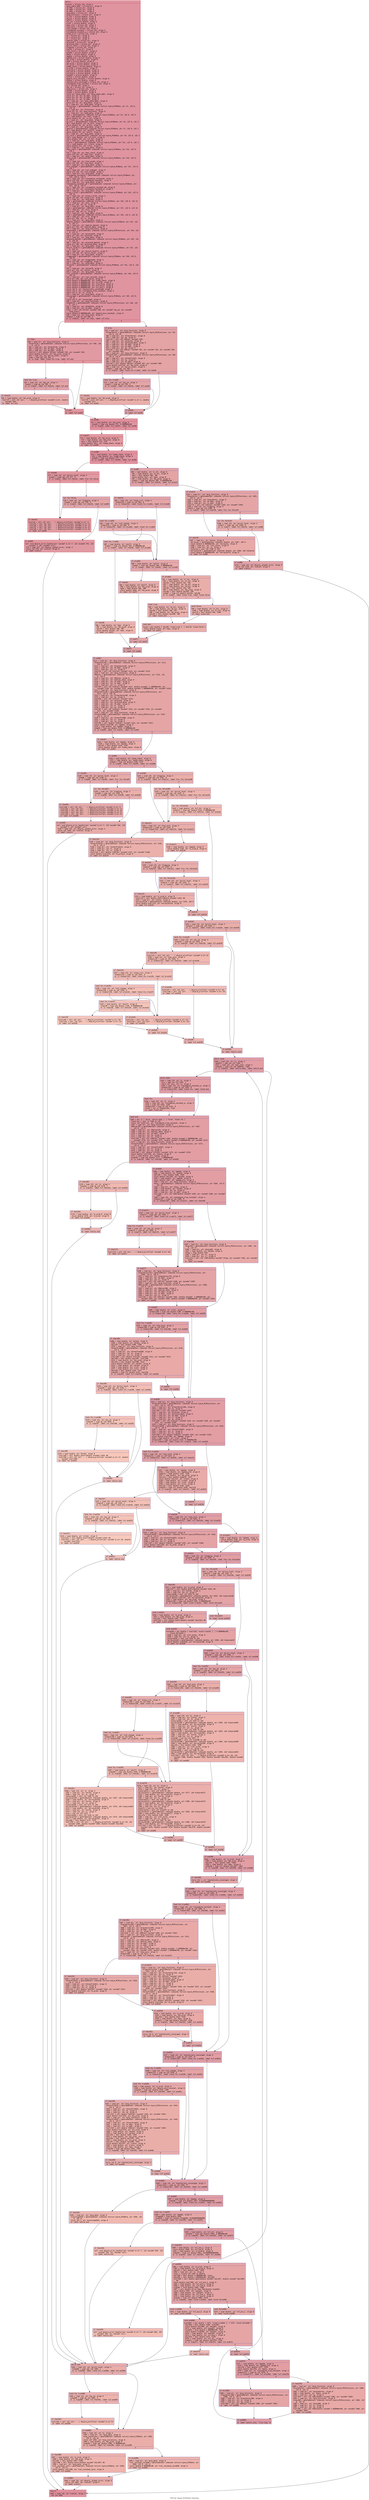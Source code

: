 digraph "CFG for 'hypre_PCGSolve' function" {
	label="CFG for 'hypre_PCGSolve' function";

	Node0x5570616398a0 [shape=record,color="#b70d28ff", style=filled, fillcolor="#b70d2870" fontname="Courier",label="{entry:\l|  %retval = alloca i32, align 4\l  %pcg_vdata.addr = alloca ptr, align 8\l  %A.addr = alloca ptr, align 8\l  %b.addr = alloca ptr, align 8\l  %x.addr = alloca ptr, align 8\l  %pcg_data = alloca ptr, align 8\l  %pcg_functions = alloca ptr, align 8\l  %r_tol = alloca double, align 8\l  %a_tol = alloca double, align 8\l  %atolf = alloca double, align 8\l  %cf_tol = alloca double, align 8\l  %rtol = alloca double, align 8\l  %max_iter = alloca i32, align 4\l  %two_norm = alloca i32, align 4\l  %rel_change = alloca i32, align 4\l  %recompute_residual = alloca i32, align 4\l  %recompute_residual_p = alloca i32, align 4\l  %stop_crit = alloca i32, align 4\l  %p = alloca ptr, align 8\l  %s = alloca ptr, align 8\l  %r = alloca ptr, align 8\l  %matvec_data = alloca ptr, align 8\l  %precond = alloca ptr, align 8\l  %precond_data = alloca ptr, align 8\l  %print_level = alloca i32, align 4\l  %logging = alloca i32, align 4\l  %norms = alloca ptr, align 8\l  %rel_norms = alloca ptr, align 8\l  %alpha = alloca double, align 8\l  %beta = alloca double, align 8\l  %gamma = alloca double, align 8\l  %gamma_old = alloca double, align 8\l  %bi_prod = alloca double, align 8\l  %eps = alloca double, align 8\l  %pi_prod = alloca double, align 8\l  %xi_prod = alloca double, align 8\l  %ieee_check = alloca double, align 8\l  %i_prod = alloca double, align 8\l  %i_prod_0 = alloca double, align 8\l  %cf_ave_0 = alloca double, align 8\l  %cf_ave_1 = alloca double, align 8\l  %weight = alloca double, align 8\l  %ratio = alloca double, align 8\l  %guard_zero_residual = alloca double, align 8\l  %sdotp = alloca double, align 8\l  %tentatively_converged = alloca i32, align 4\l  %recompute_true_residual = alloca i32, align 4\l  %i = alloca i32, align 4\l  %my_id = alloca i32, align 4\l  %num_procs = alloca i32, align 4\l  %drob2 = alloca double, align 8\l  %r2ob2 = alloca double, align 8\l  store ptr %pcg_vdata, ptr %pcg_vdata.addr, align 8\l  store ptr %A, ptr %A.addr, align 8\l  store ptr %b, ptr %b.addr, align 8\l  store ptr %x, ptr %x.addr, align 8\l  %0 = load ptr, ptr %pcg_vdata.addr, align 8\l  store ptr %0, ptr %pcg_data, align 8\l  %1 = load ptr, ptr %pcg_data, align 8\l  %functions = getelementptr inbounds %struct.hypre_PCGData, ptr %1, i32 0,\l... i32 19\l  %2 = load ptr, ptr %functions, align 8\l  store ptr %2, ptr %pcg_functions, align 8\l  %3 = load ptr, ptr %pcg_data, align 8\l  %tol = getelementptr inbounds %struct.hypre_PCGData, ptr %3, i32 0, i32 0\l  %4 = load double, ptr %tol, align 8\l  store double %4, ptr %r_tol, align 8\l  %5 = load ptr, ptr %pcg_data, align 8\l  %a_tol1 = getelementptr inbounds %struct.hypre_PCGData, ptr %5, i32 0, i32 3\l  %6 = load double, ptr %a_tol1, align 8\l  store double %6, ptr %a_tol, align 8\l  %7 = load ptr, ptr %pcg_data, align 8\l  %atolf2 = getelementptr inbounds %struct.hypre_PCGData, ptr %7, i32 0, i32 1\l  %8 = load double, ptr %atolf2, align 8\l  store double %8, ptr %atolf, align 8\l  %9 = load ptr, ptr %pcg_data, align 8\l  %cf_tol3 = getelementptr inbounds %struct.hypre_PCGData, ptr %9, i32 0, i32 2\l  %10 = load double, ptr %cf_tol3, align 8\l  store double %10, ptr %cf_tol, align 8\l  %11 = load ptr, ptr %pcg_data, align 8\l  %rtol4 = getelementptr inbounds %struct.hypre_PCGData, ptr %11, i32 0, i32 4\l  %12 = load double, ptr %rtol4, align 8\l  store double %12, ptr %rtol, align 8\l  %13 = load ptr, ptr %pcg_data, align 8\l  %max_iter5 = getelementptr inbounds %struct.hypre_PCGData, ptr %13, i32 0,\l... i32 5\l  %14 = load i32, ptr %max_iter5, align 8\l  store i32 %14, ptr %max_iter, align 4\l  %15 = load ptr, ptr %pcg_data, align 8\l  %two_norm6 = getelementptr inbounds %struct.hypre_PCGData, ptr %15, i32 0,\l... i32 6\l  %16 = load i32, ptr %two_norm6, align 4\l  store i32 %16, ptr %two_norm, align 4\l  %17 = load ptr, ptr %pcg_data, align 8\l  %rel_change7 = getelementptr inbounds %struct.hypre_PCGData, ptr %17, i32 0,\l... i32 7\l  %18 = load i32, ptr %rel_change7, align 8\l  store i32 %18, ptr %rel_change, align 4\l  %19 = load ptr, ptr %pcg_data, align 8\l  %recompute_residual8 = getelementptr inbounds %struct.hypre_PCGData, ptr\l... %19, i32 0, i32 8\l  %20 = load i32, ptr %recompute_residual8, align 4\l  store i32 %20, ptr %recompute_residual, align 4\l  %21 = load ptr, ptr %pcg_data, align 8\l  %recompute_residual_p9 = getelementptr inbounds %struct.hypre_PCGData, ptr\l... %21, i32 0, i32 9\l  %22 = load i32, ptr %recompute_residual_p9, align 8\l  store i32 %22, ptr %recompute_residual_p, align 4\l  %23 = load ptr, ptr %pcg_data, align 8\l  %stop_crit10 = getelementptr inbounds %struct.hypre_PCGData, ptr %23, i32 0,\l... i32 10\l  %24 = load i32, ptr %stop_crit10, align 4\l  store i32 %24, ptr %stop_crit, align 4\l  %25 = load ptr, ptr %pcg_data, align 8\l  %p11 = getelementptr inbounds %struct.hypre_PCGData, ptr %25, i32 0, i32 13\l  %26 = load ptr, ptr %p11, align 8\l  store ptr %26, ptr %p, align 8\l  %27 = load ptr, ptr %pcg_data, align 8\l  %s12 = getelementptr inbounds %struct.hypre_PCGData, ptr %27, i32 0, i32 14\l  %28 = load ptr, ptr %s12, align 8\l  store ptr %28, ptr %s, align 8\l  %29 = load ptr, ptr %pcg_data, align 8\l  %r13 = getelementptr inbounds %struct.hypre_PCGData, ptr %29, i32 0, i32 15\l  %30 = load ptr, ptr %r13, align 8\l  store ptr %30, ptr %r, align 8\l  %31 = load ptr, ptr %pcg_data, align 8\l  %matvec_data14 = getelementptr inbounds %struct.hypre_PCGData, ptr %31, i32\l... 0, i32 17\l  %32 = load ptr, ptr %matvec_data14, align 8\l  store ptr %32, ptr %matvec_data, align 8\l  %33 = load ptr, ptr %pcg_functions, align 8\l  %precond15 = getelementptr inbounds %struct.hypre_PCGFunctions, ptr %33, i32\l... 0, i32 13\l  %34 = load ptr, ptr %precond15, align 8\l  store ptr %34, ptr %precond, align 8\l  %35 = load ptr, ptr %pcg_data, align 8\l  %precond_data16 = getelementptr inbounds %struct.hypre_PCGData, ptr %35, i32\l... 0, i32 18\l  %36 = load ptr, ptr %precond_data16, align 8\l  store ptr %36, ptr %precond_data, align 8\l  %37 = load ptr, ptr %pcg_data, align 8\l  %print_level17 = getelementptr inbounds %struct.hypre_PCGData, ptr %37, i32\l... 0, i32 22\l  %38 = load i32, ptr %print_level17, align 8\l  store i32 %38, ptr %print_level, align 4\l  %39 = load ptr, ptr %pcg_data, align 8\l  %logging18 = getelementptr inbounds %struct.hypre_PCGData, ptr %39, i32 0,\l... i32 23\l  %40 = load i32, ptr %logging18, align 4\l  store i32 %40, ptr %logging, align 4\l  %41 = load ptr, ptr %pcg_data, align 8\l  %norms19 = getelementptr inbounds %struct.hypre_PCGData, ptr %41, i32 0, i32\l... 24\l  %42 = load ptr, ptr %norms19, align 8\l  store ptr %42, ptr %norms, align 8\l  %43 = load ptr, ptr %pcg_data, align 8\l  %rel_norms20 = getelementptr inbounds %struct.hypre_PCGData, ptr %43, i32 0,\l... i32 25\l  %44 = load ptr, ptr %rel_norms20, align 8\l  store ptr %44, ptr %rel_norms, align 8\l  store double 0.000000e+00, ptr %ieee_check, align 8\l  store double 0.000000e+00, ptr %i_prod, align 8\l  store double 0.000000e+00, ptr %i_prod_0, align 8\l  store double 0.000000e+00, ptr %cf_ave_0, align 8\l  store double 0.000000e+00, ptr %cf_ave_1, align 8\l  store i32 0, ptr %tentatively_converged, align 4\l  store i32 0, ptr %recompute_true_residual, align 4\l  store i32 0, ptr %i, align 4\l  %45 = load ptr, ptr %pcg_data, align 8\l  %converged = getelementptr inbounds %struct.hypre_PCGData, ptr %45, i32 0,\l... i32 11\l  store i32 0, ptr %converged, align 8\l  %46 = load ptr, ptr %pcg_functions, align 8\l  %CommInfo = getelementptr inbounds %struct.hypre_PCGFunctions, ptr %46, i32\l... 0, i32 2\l  %47 = load ptr, ptr %CommInfo, align 8\l  %48 = load ptr, ptr %A.addr, align 8\l  %call = call i32 %47(ptr noundef %48, ptr noundef %my_id, ptr noundef\l... %num_procs)\l  store double 0.000000e+00, ptr %guard_zero_residual, align 8\l  %49 = load i32, ptr %two_norm, align 4\l  %tobool = icmp ne i32 %49, 0\l  br i1 %tobool, label %if.then, label %if.else\l|{<s0>T|<s1>F}}"];
	Node0x5570616398a0:s0 -> Node0x557061644f30[tooltip="entry -> if.then\nProbability 62.50%" ];
	Node0x5570616398a0:s1 -> Node0x557061644fa0[tooltip="entry -> if.else\nProbability 37.50%" ];
	Node0x557061644f30 [shape=record,color="#b70d28ff", style=filled, fillcolor="#bb1b2c70" fontname="Courier",label="{if.then:\l|  %50 = load ptr, ptr %pcg_functions, align 8\l  %InnerProd = getelementptr inbounds %struct.hypre_PCGFunctions, ptr %50, i32\l... 0, i32 8\l  %51 = load ptr, ptr %InnerProd, align 8\l  %52 = load ptr, ptr %b.addr, align 8\l  %53 = load ptr, ptr %b.addr, align 8\l  %call21 = call double %51(ptr noundef %52, ptr noundef %53)\l  store double %call21, ptr %bi_prod, align 8\l  %54 = load i32, ptr %print_level, align 4\l  %cmp = icmp sgt i32 %54, 1\l  br i1 %cmp, label %land.lhs.true, label %if.end\l|{<s0>T|<s1>F}}"];
	Node0x557061644f30:s0 -> Node0x557061645680[tooltip="if.then -> land.lhs.true\nProbability 50.00%" ];
	Node0x557061644f30:s1 -> Node0x5570616456d0[tooltip="if.then -> if.end\nProbability 50.00%" ];
	Node0x557061645680 [shape=record,color="#3d50c3ff", style=filled, fillcolor="#c32e3170" fontname="Courier",label="{land.lhs.true:\l|  %55 = load i32, ptr %my_id, align 4\l  %cmp22 = icmp eq i32 %55, 0\l  br i1 %cmp22, label %if.then23, label %if.end\l|{<s0>T|<s1>F}}"];
	Node0x557061645680:s0 -> Node0x557061645920[tooltip="land.lhs.true -> if.then23\nProbability 37.50%" ];
	Node0x557061645680:s1 -> Node0x5570616456d0[tooltip="land.lhs.true -> if.end\nProbability 62.50%" ];
	Node0x557061645920 [shape=record,color="#3d50c3ff", style=filled, fillcolor="#cc403a70" fontname="Courier",label="{if.then23:\l|  %56 = load double, ptr %bi_prod, align 8\l  %call24 = call i32 (ptr, ...) @hypre_printf(ptr noundef @.str, double\l... noundef %56)\l  br label %if.end\l}"];
	Node0x557061645920 -> Node0x5570616456d0[tooltip="if.then23 -> if.end\nProbability 100.00%" ];
	Node0x5570616456d0 [shape=record,color="#b70d28ff", style=filled, fillcolor="#bb1b2c70" fontname="Courier",label="{if.end:\l|  br label %if.end35\l}"];
	Node0x5570616456d0 -> Node0x557061645cc0[tooltip="if.end -> if.end35\nProbability 100.00%" ];
	Node0x557061644fa0 [shape=record,color="#3d50c3ff", style=filled, fillcolor="#c32e3170" fontname="Courier",label="{if.else:\l|  %57 = load ptr, ptr %pcg_functions, align 8\l  %ClearVector = getelementptr inbounds %struct.hypre_PCGFunctions, ptr %57,\l... i32 0, i32 10\l  %58 = load ptr, ptr %ClearVector, align 8\l  %59 = load ptr, ptr %p, align 8\l  %call25 = call i32 %58(ptr noundef %59)\l  %60 = load ptr, ptr %precond, align 8\l  %61 = load ptr, ptr %precond_data, align 8\l  %62 = load ptr, ptr %A.addr, align 8\l  %63 = load ptr, ptr %b.addr, align 8\l  %64 = load ptr, ptr %p, align 8\l  %call26 = call i32 %60(ptr noundef %61, ptr noundef %62, ptr noundef %63,\l... ptr noundef %64)\l  %65 = load ptr, ptr %pcg_functions, align 8\l  %InnerProd27 = getelementptr inbounds %struct.hypre_PCGFunctions, ptr %65,\l... i32 0, i32 8\l  %66 = load ptr, ptr %InnerProd27, align 8\l  %67 = load ptr, ptr %p, align 8\l  %68 = load ptr, ptr %b.addr, align 8\l  %call28 = call double %66(ptr noundef %67, ptr noundef %68)\l  store double %call28, ptr %bi_prod, align 8\l  %69 = load i32, ptr %print_level, align 4\l  %cmp29 = icmp sgt i32 %69, 1\l  br i1 %cmp29, label %land.lhs.true30, label %if.end34\l|{<s0>T|<s1>F}}"];
	Node0x557061644fa0:s0 -> Node0x55706163f9e0[tooltip="if.else -> land.lhs.true30\nProbability 50.00%" ];
	Node0x557061644fa0:s1 -> Node0x557061647190[tooltip="if.else -> if.end34\nProbability 50.00%" ];
	Node0x55706163f9e0 [shape=record,color="#3d50c3ff", style=filled, fillcolor="#c5333470" fontname="Courier",label="{land.lhs.true30:\l|  %70 = load i32, ptr %my_id, align 4\l  %cmp31 = icmp eq i32 %70, 0\l  br i1 %cmp31, label %if.then32, label %if.end34\l|{<s0>T|<s1>F}}"];
	Node0x55706163f9e0:s0 -> Node0x557061647480[tooltip="land.lhs.true30 -> if.then32\nProbability 37.50%" ];
	Node0x55706163f9e0:s1 -> Node0x557061647190[tooltip="land.lhs.true30 -> if.end34\nProbability 62.50%" ];
	Node0x557061647480 [shape=record,color="#3d50c3ff", style=filled, fillcolor="#d0473d70" fontname="Courier",label="{if.then32:\l|  %71 = load double, ptr %bi_prod, align 8\l  %call33 = call i32 (ptr, ...) @hypre_printf(ptr noundef @.str.1, double\l... noundef %71)\l  br label %if.end34\l}"];
	Node0x557061647480 -> Node0x557061647190[tooltip="if.then32 -> if.end34\nProbability 100.00%" ];
	Node0x557061647190 [shape=record,color="#3d50c3ff", style=filled, fillcolor="#c32e3170" fontname="Courier",label="{if.end34:\l|  br label %if.end35\l}"];
	Node0x557061647190 -> Node0x557061645cc0[tooltip="if.end34 -> if.end35\nProbability 100.00%" ];
	Node0x557061645cc0 [shape=record,color="#b70d28ff", style=filled, fillcolor="#b70d2870" fontname="Courier",label="{if.end35:\l|  %72 = load double, ptr %bi_prod, align 8\l  %cmp36 = fcmp une double %72, 0.000000e+00\l  br i1 %cmp36, label %if.then37, label %if.end38\l|{<s0>T|<s1>F}}"];
	Node0x557061645cc0:s0 -> Node0x557061647940[tooltip="if.end35 -> if.then37\nProbability 62.50%" ];
	Node0x557061645cc0:s1 -> Node0x5570616479c0[tooltip="if.end35 -> if.end38\nProbability 37.50%" ];
	Node0x557061647940 [shape=record,color="#b70d28ff", style=filled, fillcolor="#bb1b2c70" fontname="Courier",label="{if.then37:\l|  %73 = load double, ptr %bi_prod, align 8\l  %74 = load double, ptr %bi_prod, align 8\l  %div = fdiv double %73, %74\l  store double %div, ptr %ieee_check, align 8\l  br label %if.end38\l}"];
	Node0x557061647940 -> Node0x5570616479c0[tooltip="if.then37 -> if.end38\nProbability 100.00%" ];
	Node0x5570616479c0 [shape=record,color="#b70d28ff", style=filled, fillcolor="#b70d2870" fontname="Courier",label="{if.end38:\l|  %75 = load double, ptr %ieee_check, align 8\l  %76 = load double, ptr %ieee_check, align 8\l  %cmp39 = fcmp une double %75, %76\l  br i1 %cmp39, label %if.then40, label %if.end50\l|{<s0>T|<s1>F}}"];
	Node0x5570616479c0:s0 -> Node0x557061633930[tooltip="if.end38 -> if.then40\nProbability 62.50%" ];
	Node0x5570616479c0:s1 -> Node0x5570616339b0[tooltip="if.end38 -> if.end50\nProbability 37.50%" ];
	Node0x557061633930 [shape=record,color="#b70d28ff", style=filled, fillcolor="#bb1b2c70" fontname="Courier",label="{if.then40:\l|  %77 = load i32, ptr %print_level, align 4\l  %cmp41 = icmp sgt i32 %77, 0\l  br i1 %cmp41, label %if.then43, label %lor.lhs.false\l|{<s0>T|<s1>F}}"];
	Node0x557061633930:s0 -> Node0x557061633c10[tooltip="if.then40 -> if.then43\nProbability 62.50%" ];
	Node0x557061633930:s1 -> Node0x557061633c90[tooltip="if.then40 -> lor.lhs.false\nProbability 37.50%" ];
	Node0x557061633c90 [shape=record,color="#3d50c3ff", style=filled, fillcolor="#c5333470" fontname="Courier",label="{lor.lhs.false:\l|  %78 = load i32, ptr %logging, align 4\l  %cmp42 = icmp sgt i32 %78, 0\l  br i1 %cmp42, label %if.then43, label %if.end49\l|{<s0>T|<s1>F}}"];
	Node0x557061633c90:s0 -> Node0x557061633c10[tooltip="lor.lhs.false -> if.then43\nProbability 62.50%" ];
	Node0x557061633c90:s1 -> Node0x557061633ef0[tooltip="lor.lhs.false -> if.end49\nProbability 37.50%" ];
	Node0x557061633c10 [shape=record,color="#b70d28ff", style=filled, fillcolor="#be242e70" fontname="Courier",label="{if.then43:\l|  %call44 = call i32 (ptr, ...) @hypre_printf(ptr noundef @.str.2)\l  %call45 = call i32 (ptr, ...) @hypre_printf(ptr noundef @.str.3)\l  %call46 = call i32 (ptr, ...) @hypre_printf(ptr noundef @.str.4)\l  %call47 = call i32 (ptr, ...) @hypre_printf(ptr noundef @.str.5)\l  %call48 = call i32 (ptr, ...) @hypre_printf(ptr noundef @.str.6)\l  br label %if.end49\l}"];
	Node0x557061633c10 -> Node0x557061633ef0[tooltip="if.then43 -> if.end49\nProbability 100.00%" ];
	Node0x557061633ef0 [shape=record,color="#b70d28ff", style=filled, fillcolor="#bb1b2c70" fontname="Courier",label="{if.end49:\l|  call void @hypre_error_handler(ptr noundef @.str.7, i32 noundef 375, i32\l... noundef 1, ptr noundef null)\l  %79 = load i32, ptr @hypre__global_error, align 4\l  store i32 %79, ptr %retval, align 4\l  br label %return\l}"];
	Node0x557061633ef0 -> Node0x5570616349a0[tooltip="if.end49 -> return\nProbability 100.00%" ];
	Node0x5570616339b0 [shape=record,color="#3d50c3ff", style=filled, fillcolor="#c32e3170" fontname="Courier",label="{if.end50:\l|  %80 = load double, ptr %r_tol, align 8\l  %81 = load double, ptr %r_tol, align 8\l  %mul = fmul double %80, %81\l  store double %mul, ptr %eps, align 8\l  %82 = load double, ptr %bi_prod, align 8\l  %cmp51 = fcmp ogt double %82, 0.000000e+00\l  br i1 %cmp51, label %if.then52, label %if.else73\l|{<s0>T|<s1>F}}"];
	Node0x5570616339b0:s0 -> Node0x557061634de0[tooltip="if.end50 -> if.then52\nProbability 50.00%" ];
	Node0x5570616339b0:s1 -> Node0x557061634e30[tooltip="if.end50 -> if.else73\nProbability 50.00%" ];
	Node0x557061634de0 [shape=record,color="#3d50c3ff", style=filled, fillcolor="#c5333470" fontname="Courier",label="{if.then52:\l|  %83 = load i32, ptr %stop_crit, align 4\l  %tobool53 = icmp ne i32 %83, 0\l  br i1 %tobool53, label %land.lhs.true54, label %if.else60\l|{<s0>T|<s1>F}}"];
	Node0x557061634de0:s0 -> Node0x5570616350d0[tooltip="if.then52 -> land.lhs.true54\nProbability 62.50%" ];
	Node0x557061634de0:s1 -> Node0x557061635150[tooltip="if.then52 -> if.else60\nProbability 37.50%" ];
	Node0x5570616350d0 [shape=record,color="#3d50c3ff", style=filled, fillcolor="#cc403a70" fontname="Courier",label="{land.lhs.true54:\l|  %84 = load i32, ptr %rel_change, align 4\l  %tobool55 = icmp ne i32 %84, 0\l  br i1 %tobool55, label %if.else60, label %land.lhs.true56\l|{<s0>T|<s1>F}}"];
	Node0x5570616350d0:s0 -> Node0x557061635150[tooltip="land.lhs.true54 -> if.else60\nProbability 62.50%" ];
	Node0x5570616350d0:s1 -> Node0x55706164ba50[tooltip="land.lhs.true54 -> land.lhs.true56\nProbability 37.50%" ];
	Node0x55706164ba50 [shape=record,color="#3d50c3ff", style=filled, fillcolor="#d24b4070" fontname="Courier",label="{land.lhs.true56:\l|  %85 = load double, ptr %atolf, align 8\l  %cmp57 = fcmp ole double %85, 0.000000e+00\l  br i1 %cmp57, label %if.then58, label %if.else60\l|{<s0>T|<s1>F}}"];
	Node0x55706164ba50:s0 -> Node0x55706164bce0[tooltip="land.lhs.true56 -> if.then58\nProbability 50.00%" ];
	Node0x55706164ba50:s1 -> Node0x557061635150[tooltip="land.lhs.true56 -> if.else60\nProbability 50.00%" ];
	Node0x55706164bce0 [shape=record,color="#3d50c3ff", style=filled, fillcolor="#d8564670" fontname="Courier",label="{if.then58:\l|  %86 = load double, ptr %eps, align 8\l  %87 = load double, ptr %bi_prod, align 8\l  %div59 = fdiv double %86, %87\l  store double %div59, ptr %eps, align 8\l  br label %if.end72\l}"];
	Node0x55706164bce0 -> Node0x55706164c030[tooltip="if.then58 -> if.end72\nProbability 100.00%" ];
	Node0x557061635150 [shape=record,color="#3d50c3ff", style=filled, fillcolor="#ca3b3770" fontname="Courier",label="{if.else60:\l|  %88 = load double, ptr %atolf, align 8\l  %cmp61 = fcmp ogt double %88, 0.000000e+00\l  br i1 %cmp61, label %if.then62, label %if.else63\l|{<s0>T|<s1>F}}"];
	Node0x557061635150:s0 -> Node0x55706164c250[tooltip="if.else60 -> if.then62\nProbability 50.00%" ];
	Node0x557061635150:s1 -> Node0x55706164c2d0[tooltip="if.else60 -> if.else63\nProbability 50.00%" ];
	Node0x55706164c250 [shape=record,color="#3d50c3ff", style=filled, fillcolor="#d0473d70" fontname="Courier",label="{if.then62:\l|  %89 = load double, ptr %atolf, align 8\l  %90 = load double, ptr %bi_prod, align 8\l  %add = fadd double %90, %89\l  store double %add, ptr %bi_prod, align 8\l  br label %if.end71\l}"];
	Node0x55706164c250 -> Node0x55706164c6b0[tooltip="if.then62 -> if.end71\nProbability 100.00%" ];
	Node0x55706164c2d0 [shape=record,color="#3d50c3ff", style=filled, fillcolor="#d0473d70" fontname="Courier",label="{if.else63:\l|  %91 = load double, ptr %r_tol, align 8\l  %92 = load double, ptr %r_tol, align 8\l  %mul64 = fmul double %91, %92\l  %93 = load double, ptr %a_tol, align 8\l  %94 = load double, ptr %a_tol, align 8\l  %mul65 = fmul double %93, %94\l  %95 = load double, ptr %bi_prod, align 8\l  %div66 = fdiv double %mul65, %95\l  %cmp67 = fcmp olt double %mul64, %div66\l  br i1 %cmp67, label %cond.true, label %cond.false\l|{<s0>T|<s1>F}}"];
	Node0x55706164c2d0:s0 -> Node0x557061644560[tooltip="if.else63 -> cond.true\nProbability 50.00%" ];
	Node0x55706164c2d0:s1 -> Node0x5570616445e0[tooltip="if.else63 -> cond.false\nProbability 50.00%" ];
	Node0x557061644560 [shape=record,color="#3d50c3ff", style=filled, fillcolor="#d24b4070" fontname="Courier",label="{cond.true:\l|  %96 = load double, ptr %a_tol, align 8\l  %97 = load double, ptr %a_tol, align 8\l  %mul68 = fmul double %96, %97\l  %98 = load double, ptr %bi_prod, align 8\l  %div69 = fdiv double %mul68, %98\l  br label %cond.end\l}"];
	Node0x557061644560 -> Node0x557061644a50[tooltip="cond.true -> cond.end\nProbability 100.00%" ];
	Node0x5570616445e0 [shape=record,color="#3d50c3ff", style=filled, fillcolor="#d24b4070" fontname="Courier",label="{cond.false:\l|  %99 = load double, ptr %r_tol, align 8\l  %100 = load double, ptr %r_tol, align 8\l  %mul70 = fmul double %99, %100\l  br label %cond.end\l}"];
	Node0x5570616445e0 -> Node0x557061644a50[tooltip="cond.false -> cond.end\nProbability 100.00%" ];
	Node0x557061644a50 [shape=record,color="#3d50c3ff", style=filled, fillcolor="#d0473d70" fontname="Courier",label="{cond.end:\l|  %cond = phi double [ %div69, %cond.true ], [ %mul70, %cond.false ]\l  store double %cond, ptr %eps, align 8\l  br label %if.end71\l}"];
	Node0x557061644a50 -> Node0x55706164c6b0[tooltip="cond.end -> if.end71\nProbability 100.00%" ];
	Node0x55706164c6b0 [shape=record,color="#3d50c3ff", style=filled, fillcolor="#ca3b3770" fontname="Courier",label="{if.end71:\l|  br label %if.end72\l}"];
	Node0x55706164c6b0 -> Node0x55706164c030[tooltip="if.end71 -> if.end72\nProbability 100.00%" ];
	Node0x55706164c030 [shape=record,color="#3d50c3ff", style=filled, fillcolor="#c5333470" fontname="Courier",label="{if.end72:\l|  br label %if.end81\l}"];
	Node0x55706164c030 -> Node0x55706164de90[tooltip="if.end72 -> if.end81\nProbability 100.00%" ];
	Node0x557061634e30 [shape=record,color="#3d50c3ff", style=filled, fillcolor="#c5333470" fontname="Courier",label="{if.else73:\l|  %101 = load ptr, ptr %pcg_functions, align 8\l  %CopyVector = getelementptr inbounds %struct.hypre_PCGFunctions, ptr %101,\l... i32 0, i32 9\l  %102 = load ptr, ptr %CopyVector, align 8\l  %103 = load ptr, ptr %b.addr, align 8\l  %104 = load ptr, ptr %x.addr, align 8\l  %call74 = call i32 %102(ptr noundef %103, ptr noundef %104)\l  %105 = load i32, ptr %logging, align 4\l  %cmp75 = icmp sgt i32 %105, 0\l  br i1 %cmp75, label %if.then78, label %lor.lhs.false76\l|{<s0>T|<s1>F}}"];
	Node0x557061634e30:s0 -> Node0x55706164e4d0[tooltip="if.else73 -> if.then78\nProbability 62.50%" ];
	Node0x557061634e30:s1 -> Node0x55706164e550[tooltip="if.else73 -> lor.lhs.false76\nProbability 37.50%" ];
	Node0x55706164e550 [shape=record,color="#3d50c3ff", style=filled, fillcolor="#d0473d70" fontname="Courier",label="{lor.lhs.false76:\l|  %106 = load i32, ptr %print_level, align 4\l  %cmp77 = icmp sgt i32 %106, 0\l  br i1 %cmp77, label %if.then78, label %if.end80\l|{<s0>T|<s1>F}}"];
	Node0x55706164e550:s0 -> Node0x55706164e4d0[tooltip="lor.lhs.false76 -> if.then78\nProbability 62.50%" ];
	Node0x55706164e550:s1 -> Node0x55706164e7e0[tooltip="lor.lhs.false76 -> if.end80\nProbability 37.50%" ];
	Node0x55706164e4d0 [shape=record,color="#3d50c3ff", style=filled, fillcolor="#ca3b3770" fontname="Courier",label="{if.then78:\l|  %107 = load ptr, ptr %norms, align 8\l  %arrayidx = getelementptr inbounds double, ptr %107, i64 0\l  store double 0.000000e+00, ptr %arrayidx, align 8\l  %108 = load ptr, ptr %rel_norms, align 8\l  %109 = load i32, ptr %i, align 4\l  %idxprom = sext i32 %109 to i64\l  %arrayidx79 = getelementptr inbounds double, ptr %108, i64 %idxprom\l  store double 0.000000e+00, ptr %arrayidx79, align 8\l  br label %if.end80\l}"];
	Node0x55706164e4d0 -> Node0x55706164e7e0[tooltip="if.then78 -> if.end80\nProbability 100.00%" ];
	Node0x55706164e7e0 [shape=record,color="#3d50c3ff", style=filled, fillcolor="#c5333470" fontname="Courier",label="{if.end80:\l|  %110 = load i32, ptr @hypre__global_error, align 4\l  store i32 %110, ptr %retval, align 4\l  br label %return\l}"];
	Node0x55706164e7e0 -> Node0x5570616349a0[tooltip="if.end80 -> return\nProbability 100.00%" ];
	Node0x55706164de90 [shape=record,color="#3d50c3ff", style=filled, fillcolor="#c5333470" fontname="Courier",label="{if.end81:\l|  %111 = load ptr, ptr %pcg_functions, align 8\l  %CopyVector82 = getelementptr inbounds %struct.hypre_PCGFunctions, ptr %111,\l... i32 0, i32 9\l  %112 = load ptr, ptr %CopyVector82, align 8\l  %113 = load ptr, ptr %b.addr, align 8\l  %114 = load ptr, ptr %r, align 8\l  %call83 = call i32 %112(ptr noundef %113, ptr noundef %114)\l  %115 = load ptr, ptr %pcg_functions, align 8\l  %Matvec = getelementptr inbounds %struct.hypre_PCGFunctions, ptr %115, i32\l... 0, i32 6\l  %116 = load ptr, ptr %Matvec, align 8\l  %117 = load ptr, ptr %matvec_data, align 8\l  %118 = load ptr, ptr %A.addr, align 8\l  %119 = load ptr, ptr %x.addr, align 8\l  %120 = load ptr, ptr %r, align 8\l  %call84 = call i32 %116(ptr noundef %117, double noundef -1.000000e+00, ptr\l... noundef %118, ptr noundef %119, double noundef 1.000000e+00, ptr noundef %120)\l  %121 = load ptr, ptr %pcg_functions, align 8\l  %ClearVector85 = getelementptr inbounds %struct.hypre_PCGFunctions, ptr\l... %121, i32 0, i32 10\l  %122 = load ptr, ptr %ClearVector85, align 8\l  %123 = load ptr, ptr %p, align 8\l  %call86 = call i32 %122(ptr noundef %123)\l  %124 = load ptr, ptr %precond, align 8\l  %125 = load ptr, ptr %precond_data, align 8\l  %126 = load ptr, ptr %A.addr, align 8\l  %127 = load ptr, ptr %r, align 8\l  %128 = load ptr, ptr %p, align 8\l  %call87 = call i32 %124(ptr noundef %125, ptr noundef %126, ptr noundef\l... %127, ptr noundef %128)\l  %129 = load ptr, ptr %pcg_functions, align 8\l  %InnerProd88 = getelementptr inbounds %struct.hypre_PCGFunctions, ptr %129,\l... i32 0, i32 8\l  %130 = load ptr, ptr %InnerProd88, align 8\l  %131 = load ptr, ptr %r, align 8\l  %132 = load ptr, ptr %p, align 8\l  %call89 = call double %130(ptr noundef %131, ptr noundef %132)\l  store double %call89, ptr %gamma, align 8\l  %133 = load double, ptr %gamma, align 8\l  %cmp90 = fcmp une double %133, 0.000000e+00\l  br i1 %cmp90, label %if.then91, label %if.end93\l|{<s0>T|<s1>F}}"];
	Node0x55706164de90:s0 -> Node0x557061650790[tooltip="if.end81 -> if.then91\nProbability 62.50%" ];
	Node0x55706164de90:s1 -> Node0x557061650810[tooltip="if.end81 -> if.end93\nProbability 37.50%" ];
	Node0x557061650790 [shape=record,color="#3d50c3ff", style=filled, fillcolor="#cc403a70" fontname="Courier",label="{if.then91:\l|  %134 = load double, ptr %gamma, align 8\l  %135 = load double, ptr %gamma, align 8\l  %div92 = fdiv double %134, %135\l  store double %div92, ptr %ieee_check, align 8\l  br label %if.end93\l}"];
	Node0x557061650790 -> Node0x557061650810[tooltip="if.then91 -> if.end93\nProbability 100.00%" ];
	Node0x557061650810 [shape=record,color="#3d50c3ff", style=filled, fillcolor="#c5333470" fontname="Courier",label="{if.end93:\l|  %136 = load double, ptr %ieee_check, align 8\l  %137 = load double, ptr %ieee_check, align 8\l  %cmp94 = fcmp une double %136, %137\l  br i1 %cmp94, label %if.then95, label %if.end106\l|{<s0>T|<s1>F}}"];
	Node0x557061650810:s0 -> Node0x557061650db0[tooltip="if.end93 -> if.then95\nProbability 62.50%" ];
	Node0x557061650810:s1 -> Node0x557061650e30[tooltip="if.end93 -> if.end106\nProbability 37.50%" ];
	Node0x557061650db0 [shape=record,color="#3d50c3ff", style=filled, fillcolor="#cc403a70" fontname="Courier",label="{if.then95:\l|  %138 = load i32, ptr %print_level, align 4\l  %cmp96 = icmp sgt i32 %138, 0\l  br i1 %cmp96, label %if.then99, label %lor.lhs.false97\l|{<s0>T|<s1>F}}"];
	Node0x557061650db0:s0 -> Node0x557061651090[tooltip="if.then95 -> if.then99\nProbability 62.50%" ];
	Node0x557061650db0:s1 -> Node0x557061651110[tooltip="if.then95 -> lor.lhs.false97\nProbability 37.50%" ];
	Node0x557061651110 [shape=record,color="#3d50c3ff", style=filled, fillcolor="#d24b4070" fontname="Courier",label="{lor.lhs.false97:\l|  %139 = load i32, ptr %logging, align 4\l  %cmp98 = icmp sgt i32 %139, 0\l  br i1 %cmp98, label %if.then99, label %if.end105\l|{<s0>T|<s1>F}}"];
	Node0x557061651110:s0 -> Node0x557061651090[tooltip="lor.lhs.false97 -> if.then99\nProbability 62.50%" ];
	Node0x557061651110:s1 -> Node0x5570616513a0[tooltip="lor.lhs.false97 -> if.end105\nProbability 37.50%" ];
	Node0x557061651090 [shape=record,color="#3d50c3ff", style=filled, fillcolor="#cc403a70" fontname="Courier",label="{if.then99:\l|  %call100 = call i32 (ptr, ...) @hypre_printf(ptr noundef @.str.2)\l  %call101 = call i32 (ptr, ...) @hypre_printf(ptr noundef @.str.3)\l  %call102 = call i32 (ptr, ...) @hypre_printf(ptr noundef @.str.8)\l  %call103 = call i32 (ptr, ...) @hypre_printf(ptr noundef @.str.5)\l  %call104 = call i32 (ptr, ...) @hypre_printf(ptr noundef @.str.6)\l  br label %if.end105\l}"];
	Node0x557061651090 -> Node0x5570616513a0[tooltip="if.then99 -> if.end105\nProbability 100.00%" ];
	Node0x5570616513a0 [shape=record,color="#3d50c3ff", style=filled, fillcolor="#cc403a70" fontname="Courier",label="{if.end105:\l|  call void @hypre_error_handler(ptr noundef @.str.7, i32 noundef 444, i32\l... noundef 1, ptr noundef null)\l  %140 = load i32, ptr @hypre__global_error, align 4\l  store i32 %140, ptr %retval, align 4\l  br label %return\l}"];
	Node0x5570616513a0 -> Node0x5570616349a0[tooltip="if.end105 -> return\nProbability 100.00%" ];
	Node0x557061650e30 [shape=record,color="#3d50c3ff", style=filled, fillcolor="#d0473d70" fontname="Courier",label="{if.end106:\l|  %141 = load i32, ptr %logging, align 4\l  %cmp107 = icmp sgt i32 %141, 0\l  br i1 %cmp107, label %if.then112, label %lor.lhs.false108\l|{<s0>T|<s1>F}}"];
	Node0x557061650e30:s0 -> Node0x557061651f20[tooltip="if.end106 -> if.then112\nProbability 62.50%" ];
	Node0x557061650e30:s1 -> Node0x557061651f70[tooltip="if.end106 -> lor.lhs.false108\nProbability 37.50%" ];
	Node0x557061651f70 [shape=record,color="#3d50c3ff", style=filled, fillcolor="#d8564670" fontname="Courier",label="{lor.lhs.false108:\l|  %142 = load i32, ptr %print_level, align 4\l  %cmp109 = icmp sgt i32 %142, 0\l  br i1 %cmp109, label %if.then112, label %lor.lhs.false110\l|{<s0>T|<s1>F}}"];
	Node0x557061651f70:s0 -> Node0x557061651f20[tooltip="lor.lhs.false108 -> if.then112\nProbability 62.50%" ];
	Node0x557061651f70:s1 -> Node0x557061646570[tooltip="lor.lhs.false108 -> lor.lhs.false110\nProbability 37.50%" ];
	Node0x557061646570 [shape=record,color="#3d50c3ff", style=filled, fillcolor="#de614d70" fontname="Courier",label="{lor.lhs.false110:\l|  %143 = load double, ptr %cf_tol, align 8\l  %cmp111 = fcmp ogt double %143, 0.000000e+00\l  br i1 %cmp111, label %if.then112, label %if.end126\l|{<s0>T|<s1>F}}"];
	Node0x557061646570:s0 -> Node0x557061651f20[tooltip="lor.lhs.false110 -> if.then112\nProbability 50.00%" ];
	Node0x557061646570:s1 -> Node0x5570616467d0[tooltip="lor.lhs.false110 -> if.end126\nProbability 50.00%" ];
	Node0x557061651f20 [shape=record,color="#3d50c3ff", style=filled, fillcolor="#d0473d70" fontname="Courier",label="{if.then112:\l|  %144 = load i32, ptr %two_norm, align 4\l  %tobool113 = icmp ne i32 %144, 0\l  br i1 %tobool113, label %if.then114, label %if.else117\l|{<s0>T|<s1>F}}"];
	Node0x557061651f20:s0 -> Node0x5570616469e0[tooltip="if.then112 -> if.then114\nProbability 62.50%" ];
	Node0x557061651f20:s1 -> Node0x557061646a60[tooltip="if.then112 -> if.else117\nProbability 37.50%" ];
	Node0x5570616469e0 [shape=record,color="#3d50c3ff", style=filled, fillcolor="#d24b4070" fontname="Courier",label="{if.then114:\l|  %145 = load ptr, ptr %pcg_functions, align 8\l  %InnerProd115 = getelementptr inbounds %struct.hypre_PCGFunctions, ptr %145,\l... i32 0, i32 8\l  %146 = load ptr, ptr %InnerProd115, align 8\l  %147 = load ptr, ptr %r, align 8\l  %148 = load ptr, ptr %r, align 8\l  %call116 = call double %146(ptr noundef %147, ptr noundef %148)\l  store double %call116, ptr %i_prod_0, align 8\l  br label %if.end118\l}"];
	Node0x5570616469e0 -> Node0x557061647070[tooltip="if.then114 -> if.end118\nProbability 100.00%" ];
	Node0x557061646a60 [shape=record,color="#3d50c3ff", style=filled, fillcolor="#d8564670" fontname="Courier",label="{if.else117:\l|  %149 = load double, ptr %gamma, align 8\l  store double %149, ptr %i_prod_0, align 8\l  br label %if.end118\l}"];
	Node0x557061646a60 -> Node0x557061647070[tooltip="if.else117 -> if.end118\nProbability 100.00%" ];
	Node0x557061647070 [shape=record,color="#3d50c3ff", style=filled, fillcolor="#d0473d70" fontname="Courier",label="{if.end118:\l|  %150 = load i32, ptr %logging, align 4\l  %cmp119 = icmp sgt i32 %150, 0\l  br i1 %cmp119, label %if.then122, label %lor.lhs.false120\l|{<s0>T|<s1>F}}"];
	Node0x557061647070:s0 -> Node0x557061653ca0[tooltip="if.end118 -> if.then122\nProbability 62.50%" ];
	Node0x557061647070:s1 -> Node0x557061653d20[tooltip="if.end118 -> lor.lhs.false120\nProbability 37.50%" ];
	Node0x557061653d20 [shape=record,color="#3d50c3ff", style=filled, fillcolor="#d8564670" fontname="Courier",label="{lor.lhs.false120:\l|  %151 = load i32, ptr %print_level, align 4\l  %cmp121 = icmp sgt i32 %151, 0\l  br i1 %cmp121, label %if.then122, label %if.end125\l|{<s0>T|<s1>F}}"];
	Node0x557061653d20:s0 -> Node0x557061653ca0[tooltip="lor.lhs.false120 -> if.then122\nProbability 62.50%" ];
	Node0x557061653d20:s1 -> Node0x557061653fb0[tooltip="lor.lhs.false120 -> if.end125\nProbability 37.50%" ];
	Node0x557061653ca0 [shape=record,color="#3d50c3ff", style=filled, fillcolor="#d24b4070" fontname="Courier",label="{if.then122:\l|  %152 = load double, ptr %i_prod_0, align 8\l  %call123 = call double @sqrt(double noundef %152) #4\l  %153 = load ptr, ptr %norms, align 8\l  %arrayidx124 = getelementptr inbounds double, ptr %153, i64 0\l  store double %call123, ptr %arrayidx124, align 8\l  br label %if.end125\l}"];
	Node0x557061653ca0 -> Node0x557061653fb0[tooltip="if.then122 -> if.end125\nProbability 100.00%" ];
	Node0x557061653fb0 [shape=record,color="#3d50c3ff", style=filled, fillcolor="#d0473d70" fontname="Courier",label="{if.end125:\l|  br label %if.end126\l}"];
	Node0x557061653fb0 -> Node0x5570616467d0[tooltip="if.end125 -> if.end126\nProbability 100.00%" ];
	Node0x5570616467d0 [shape=record,color="#3d50c3ff", style=filled, fillcolor="#d0473d70" fontname="Courier",label="{if.end126:\l|  %154 = load i32, ptr %print_level, align 4\l  %cmp127 = icmp sgt i32 %154, 1\l  br i1 %cmp127, label %land.lhs.true128, label %if.end150\l|{<s0>T|<s1>F}}"];
	Node0x5570616467d0:s0 -> Node0x5570616546e0[tooltip="if.end126 -> land.lhs.true128\nProbability 50.00%" ];
	Node0x5570616467d0:s1 -> Node0x557061654780[tooltip="if.end126 -> if.end150\nProbability 50.00%" ];
	Node0x5570616546e0 [shape=record,color="#3d50c3ff", style=filled, fillcolor="#d6524470" fontname="Courier",label="{land.lhs.true128:\l|  %155 = load i32, ptr %my_id, align 4\l  %cmp129 = icmp eq i32 %155, 0\l  br i1 %cmp129, label %if.then130, label %if.end150\l|{<s0>T|<s1>F}}"];
	Node0x5570616546e0:s0 -> Node0x5570616549f0[tooltip="land.lhs.true128 -> if.then130\nProbability 37.50%" ];
	Node0x5570616546e0:s1 -> Node0x557061654780[tooltip="land.lhs.true128 -> if.end150\nProbability 62.50%" ];
	Node0x5570616549f0 [shape=record,color="#3d50c3ff", style=filled, fillcolor="#dc5d4a70" fontname="Courier",label="{if.then130:\l|  %call131 = call i32 (ptr, ...) @hypre_printf(ptr noundef @.str.9)\l  %156 = load i32, ptr %two_norm, align 4\l  %tobool132 = icmp ne i32 %156, 0\l  br i1 %tobool132, label %if.then133, label %if.else146\l|{<s0>T|<s1>F}}"];
	Node0x5570616549f0:s0 -> Node0x557061654d10[tooltip="if.then130 -> if.then133\nProbability 62.50%" ];
	Node0x5570616549f0:s1 -> Node0x557061654d90[tooltip="if.then130 -> if.else146\nProbability 37.50%" ];
	Node0x557061654d10 [shape=record,color="#3d50c3ff", style=filled, fillcolor="#e1675170" fontname="Courier",label="{if.then133:\l|  %157 = load i32, ptr %stop_crit, align 4\l  %tobool134 = icmp ne i32 %157, 0\l  br i1 %tobool134, label %land.lhs.true135, label %if.else142\l|{<s0>T|<s1>F}}"];
	Node0x557061654d10:s0 -> Node0x557061655090[tooltip="if.then133 -> land.lhs.true135\nProbability 62.50%" ];
	Node0x557061654d10:s1 -> Node0x557061655130[tooltip="if.then133 -> if.else142\nProbability 37.50%" ];
	Node0x557061655090 [shape=record,color="#3d50c3ff", style=filled, fillcolor="#e36c5570" fontname="Courier",label="{land.lhs.true135:\l|  %158 = load i32, ptr %rel_change, align 4\l  %tobool136 = icmp ne i32 %158, 0\l  br i1 %tobool136, label %if.else142, label %land.lhs.true137\l|{<s0>T|<s1>F}}"];
	Node0x557061655090:s0 -> Node0x557061655130[tooltip="land.lhs.true135 -> if.else142\nProbability 62.50%" ];
	Node0x557061655090:s1 -> Node0x557061655430[tooltip="land.lhs.true135 -> land.lhs.true137\nProbability 37.50%" ];
	Node0x557061655430 [shape=record,color="#3d50c3ff", style=filled, fillcolor="#e97a5f70" fontname="Courier",label="{land.lhs.true137:\l|  %159 = load double, ptr %atolf, align 8\l  %cmp138 = fcmp oeq double %159, 0.000000e+00\l  br i1 %cmp138, label %if.then139, label %if.else142\l|{<s0>T|<s1>F}}"];
	Node0x557061655430:s0 -> Node0x557061655670[tooltip="land.lhs.true137 -> if.then139\nProbability 62.50%" ];
	Node0x557061655430:s1 -> Node0x557061655130[tooltip="land.lhs.true137 -> if.else142\nProbability 37.50%" ];
	Node0x557061655670 [shape=record,color="#3d50c3ff", style=filled, fillcolor="#ec7f6370" fontname="Courier",label="{if.then139:\l|  %call140 = call i32 (ptr, ...) @hypre_printf(ptr noundef @.str.10)\l  %call141 = call i32 (ptr, ...) @hypre_printf(ptr noundef @.str.11)\l  br label %if.end145\l}"];
	Node0x557061655670 -> Node0x557061655990[tooltip="if.then139 -> if.end145\nProbability 100.00%" ];
	Node0x557061655130 [shape=record,color="#3d50c3ff", style=filled, fillcolor="#e1675170" fontname="Courier",label="{if.else142:\l|  %call143 = call i32 (ptr, ...) @hypre_printf(ptr noundef @.str.12)\l  %call144 = call i32 (ptr, ...) @hypre_printf(ptr noundef @.str.13)\l  br label %if.end145\l}"];
	Node0x557061655130 -> Node0x557061655990[tooltip="if.else142 -> if.end145\nProbability 100.00%" ];
	Node0x557061655990 [shape=record,color="#3d50c3ff", style=filled, fillcolor="#e1675170" fontname="Courier",label="{if.end145:\l|  br label %if.end149\l}"];
	Node0x557061655990 -> Node0x557061655ce0[tooltip="if.end145 -> if.end149\nProbability 100.00%" ];
	Node0x557061654d90 [shape=record,color="#3d50c3ff", style=filled, fillcolor="#e36c5570" fontname="Courier",label="{if.else146:\l|  %call147 = call i32 (ptr, ...) @hypre_printf(ptr noundef @.str.14)\l  %call148 = call i32 (ptr, ...) @hypre_printf(ptr noundef @.str.15)\l  br label %if.end149\l}"];
	Node0x557061654d90 -> Node0x557061655ce0[tooltip="if.else146 -> if.end149\nProbability 100.00%" ];
	Node0x557061655ce0 [shape=record,color="#3d50c3ff", style=filled, fillcolor="#dc5d4a70" fontname="Courier",label="{if.end149:\l|  br label %if.end150\l}"];
	Node0x557061655ce0 -> Node0x557061654780[tooltip="if.end149 -> if.end150\nProbability 100.00%" ];
	Node0x557061654780 [shape=record,color="#3d50c3ff", style=filled, fillcolor="#d0473d70" fontname="Courier",label="{if.end150:\l|  br label %while.cond\l}"];
	Node0x557061654780 -> Node0x5570616560d0[tooltip="if.end150 -> while.cond\nProbability 100.00%" ];
	Node0x5570616560d0 [shape=record,color="#3d50c3ff", style=filled, fillcolor="#be242e70" fontname="Courier",label="{while.cond:\l|  %160 = load i32, ptr %i, align 4\l  %add151 = add nsw i32 %160, 1\l  %161 = load i32, ptr %max_iter, align 4\l  %cmp152 = icmp sle i32 %add151, %161\l  br i1 %cmp152, label %while.body, label %while.end\l|{<s0>T|<s1>F}}"];
	Node0x5570616560d0:s0 -> Node0x557061656420[tooltip="while.cond -> while.body\nProbability 96.88%" ];
	Node0x5570616560d0:s1 -> Node0x5570616564a0[tooltip="while.cond -> while.end\nProbability 3.12%" ];
	Node0x557061656420 [shape=record,color="#3d50c3ff", style=filled, fillcolor="#be242e70" fontname="Courier",label="{while.body:\l|  %162 = load i32, ptr %i, align 4\l  %inc = add nsw i32 %162, 1\l  store i32 %inc, ptr %i, align 4\l  %163 = load i32, ptr %recompute_residual_p, align 4\l  %tobool153 = icmp ne i32 %163, 0\l  br i1 %tobool153, label %land.rhs, label %land.end\l|{<s0>T|<s1>F}}"];
	Node0x557061656420:s0 -> Node0x557061656910[tooltip="while.body -> land.rhs\nProbability 62.50%" ];
	Node0x557061656420:s1 -> Node0x557061656960[tooltip="while.body -> land.end\nProbability 37.50%" ];
	Node0x557061656910 [shape=record,color="#3d50c3ff", style=filled, fillcolor="#c32e3170" fontname="Courier",label="{land.rhs:\l|  %164 = load i32, ptr %i, align 4\l  %165 = load i32, ptr %recompute_residual_p, align 4\l  %rem = srem i32 %164, %165\l  %tobool154 = icmp ne i32 %rem, 0\l  %lnot = xor i1 %tobool154, true\l  br label %land.end\l}"];
	Node0x557061656910 -> Node0x557061656960[tooltip="land.rhs -> land.end\nProbability 100.00%" ];
	Node0x557061656960 [shape=record,color="#3d50c3ff", style=filled, fillcolor="#be242e70" fontname="Courier",label="{land.end:\l|  %166 = phi i1 [ false, %while.body ], [ %lnot, %land.rhs ]\l  %land.ext = zext i1 %166 to i32\l  store i32 %land.ext, ptr %recompute_true_residual, align 4\l  %167 = load ptr, ptr %pcg_functions, align 8\l  %Matvec155 = getelementptr inbounds %struct.hypre_PCGFunctions, ptr %167,\l... i32 0, i32 6\l  %168 = load ptr, ptr %Matvec155, align 8\l  %169 = load ptr, ptr %matvec_data, align 8\l  %170 = load ptr, ptr %A.addr, align 8\l  %171 = load ptr, ptr %p, align 8\l  %172 = load ptr, ptr %s, align 8\l  %call156 = call i32 %168(ptr noundef %169, double noundef 1.000000e+00, ptr\l... noundef %170, ptr noundef %171, double noundef 0.000000e+00, ptr noundef %172)\l  %173 = load ptr, ptr %pcg_functions, align 8\l  %InnerProd157 = getelementptr inbounds %struct.hypre_PCGFunctions, ptr %173,\l... i32 0, i32 8\l  %174 = load ptr, ptr %InnerProd157, align 8\l  %175 = load ptr, ptr %s, align 8\l  %176 = load ptr, ptr %p, align 8\l  %call158 = call double %174(ptr noundef %175, ptr noundef %176)\l  store double %call158, ptr %sdotp, align 8\l  %177 = load double, ptr %sdotp, align 8\l  %cmp159 = fcmp oeq double %177, 0.000000e+00\l  br i1 %cmp159, label %if.then160, label %if.end164\l|{<s0>T|<s1>F}}"];
	Node0x557061656960:s0 -> Node0x557061657b50[tooltip="land.end -> if.then160\nProbability 3.12%" ];
	Node0x557061656960:s1 -> Node0x557061657bd0[tooltip="land.end -> if.end164\nProbability 96.88%" ];
	Node0x557061657b50 [shape=record,color="#3d50c3ff", style=filled, fillcolor="#dc5d4a70" fontname="Courier",label="{if.then160:\l|  %178 = load i32, ptr %i, align 4\l  %cmp161 = icmp eq i32 %178, 1\l  br i1 %cmp161, label %if.then162, label %if.end163\l|{<s0>T|<s1>F}}"];
	Node0x557061657b50:s0 -> Node0x557061657e90[tooltip="if.then160 -> if.then162\nProbability 50.00%" ];
	Node0x557061657b50:s1 -> Node0x557061657f10[tooltip="if.then160 -> if.end163\nProbability 50.00%" ];
	Node0x557061657e90 [shape=record,color="#3d50c3ff", style=filled, fillcolor="#e1675170" fontname="Courier",label="{if.then162:\l|  %179 = load double, ptr %i_prod_0, align 8\l  store double %179, ptr %i_prod, align 8\l  br label %if.end163\l}"];
	Node0x557061657e90 -> Node0x557061657f10[tooltip="if.then162 -> if.end163\nProbability 100.00%" ];
	Node0x557061657f10 [shape=record,color="#3d50c3ff", style=filled, fillcolor="#dc5d4a70" fontname="Courier",label="{if.end163:\l|  br label %while.end\l}"];
	Node0x557061657f10 -> Node0x5570616564a0[tooltip="if.end163 -> while.end\nProbability 100.00%" ];
	Node0x557061657bd0 [shape=record,color="#3d50c3ff", style=filled, fillcolor="#be242e70" fontname="Courier",label="{if.end164:\l|  %180 = load double, ptr %gamma, align 8\l  %181 = load double, ptr %sdotp, align 8\l  %div165 = fdiv double %180, %181\l  store double %div165, ptr %alpha, align 8\l  %182 = load double, ptr %gamma, align 8\l  store double %182, ptr %gamma_old, align 8\l  %183 = load ptr, ptr %pcg_functions, align 8\l  %Axpy = getelementptr inbounds %struct.hypre_PCGFunctions, ptr %183, i32 0,\l... i32 12\l  %184 = load ptr, ptr %Axpy, align 8\l  %185 = load double, ptr %alpha, align 8\l  %186 = load ptr, ptr %p, align 8\l  %187 = load ptr, ptr %x.addr, align 8\l  %call166 = call i32 %184(double noundef %185, ptr noundef %186, ptr noundef\l... %187)\l  %188 = load i32, ptr %recompute_true_residual, align 4\l  %tobool167 = icmp ne i32 %188, 0\l  br i1 %tobool167, label %if.else171, label %if.then168\l|{<s0>T|<s1>F}}"];
	Node0x557061657bd0:s0 -> Node0x557061658b70[tooltip="if.end164 -> if.else171\nProbability 62.50%" ];
	Node0x557061657bd0:s1 -> Node0x557061658bc0[tooltip="if.end164 -> if.then168\nProbability 37.50%" ];
	Node0x557061658bc0 [shape=record,color="#3d50c3ff", style=filled, fillcolor="#ca3b3770" fontname="Courier",label="{if.then168:\l|  %189 = load ptr, ptr %pcg_functions, align 8\l  %Axpy169 = getelementptr inbounds %struct.hypre_PCGFunctions, ptr %189, i32\l... 0, i32 12\l  %190 = load ptr, ptr %Axpy169, align 8\l  %191 = load double, ptr %alpha, align 8\l  %fneg = fneg double %191\l  %192 = load ptr, ptr %s, align 8\l  %193 = load ptr, ptr %r, align 8\l  %call170 = call i32 %190(double noundef %fneg, ptr noundef %192, ptr noundef\l... %193)\l  br label %if.end182\l}"];
	Node0x557061658bc0 -> Node0x55706164cdd0[tooltip="if.then168 -> if.end182\nProbability 100.00%" ];
	Node0x557061658b70 [shape=record,color="#3d50c3ff", style=filled, fillcolor="#c32e3170" fontname="Courier",label="{if.else171:\l|  %194 = load i32, ptr %print_level, align 4\l  %cmp172 = icmp sgt i32 %194, 1\l  br i1 %cmp172, label %land.lhs.true173, label %if.end177\l|{<s0>T|<s1>F}}"];
	Node0x557061658b70:s0 -> Node0x55706164cfd0[tooltip="if.else171 -> land.lhs.true173\nProbability 50.00%" ];
	Node0x557061658b70:s1 -> Node0x55706164d070[tooltip="if.else171 -> if.end177\nProbability 50.00%" ];
	Node0x55706164cfd0 [shape=record,color="#3d50c3ff", style=filled, fillcolor="#ca3b3770" fontname="Courier",label="{land.lhs.true173:\l|  %195 = load i32, ptr %my_id, align 4\l  %cmp174 = icmp eq i32 %195, 0\l  br i1 %cmp174, label %if.then175, label %if.end177\l|{<s0>T|<s1>F}}"];
	Node0x55706164cfd0:s0 -> Node0x55706164d2e0[tooltip="land.lhs.true173 -> if.then175\nProbability 37.50%" ];
	Node0x55706164cfd0:s1 -> Node0x55706164d070[tooltip="land.lhs.true173 -> if.end177\nProbability 62.50%" ];
	Node0x55706164d2e0 [shape=record,color="#3d50c3ff", style=filled, fillcolor="#d24b4070" fontname="Courier",label="{if.then175:\l|  %call176 = call i32 (ptr, ...) @hypre_printf(ptr noundef @.str.16)\l  br label %if.end177\l}"];
	Node0x55706164d2e0 -> Node0x55706164d070[tooltip="if.then175 -> if.end177\nProbability 100.00%" ];
	Node0x55706164d070 [shape=record,color="#3d50c3ff", style=filled, fillcolor="#c32e3170" fontname="Courier",label="{if.end177:\l|  %196 = load ptr, ptr %pcg_functions, align 8\l  %CopyVector178 = getelementptr inbounds %struct.hypre_PCGFunctions, ptr\l... %196, i32 0, i32 9\l  %197 = load ptr, ptr %CopyVector178, align 8\l  %198 = load ptr, ptr %b.addr, align 8\l  %199 = load ptr, ptr %r, align 8\l  %call179 = call i32 %197(ptr noundef %198, ptr noundef %199)\l  %200 = load ptr, ptr %pcg_functions, align 8\l  %Matvec180 = getelementptr inbounds %struct.hypre_PCGFunctions, ptr %200,\l... i32 0, i32 6\l  %201 = load ptr, ptr %Matvec180, align 8\l  %202 = load ptr, ptr %matvec_data, align 8\l  %203 = load ptr, ptr %A.addr, align 8\l  %204 = load ptr, ptr %x.addr, align 8\l  %205 = load ptr, ptr %r, align 8\l  %call181 = call i32 %201(ptr noundef %202, double noundef -1.000000e+00, ptr\l... noundef %203, ptr noundef %204, double noundef 1.000000e+00, ptr noundef %205)\l  br label %if.end182\l}"];
	Node0x55706164d070 -> Node0x55706164cdd0[tooltip="if.end177 -> if.end182\nProbability 100.00%" ];
	Node0x55706164cdd0 [shape=record,color="#3d50c3ff", style=filled, fillcolor="#be242e70" fontname="Courier",label="{if.end182:\l|  %206 = load double, ptr %rtol, align 8\l  %tobool183 = fcmp une double %206, 0.000000e+00\l  br i1 %tobool183, label %land.lhs.true184, label %if.end203\l|{<s0>T|<s1>F}}"];
	Node0x55706164cdd0:s0 -> Node0x55706165b480[tooltip="if.end182 -> land.lhs.true184\nProbability 62.50%" ];
	Node0x55706164cdd0:s1 -> Node0x55706165b520[tooltip="if.end182 -> if.end203\nProbability 37.50%" ];
	Node0x55706165b480 [shape=record,color="#3d50c3ff", style=filled, fillcolor="#c32e3170" fontname="Courier",label="{land.lhs.true184:\l|  %207 = load i32, ptr %two_norm, align 4\l  %tobool185 = icmp ne i32 %207, 0\l  br i1 %tobool185, label %if.then186, label %if.end203\l|{<s0>T|<s1>F}}"];
	Node0x55706165b480:s0 -> Node0x55706165b790[tooltip="land.lhs.true184 -> if.then186\nProbability 62.50%" ];
	Node0x55706165b480:s1 -> Node0x55706165b520[tooltip="land.lhs.true184 -> if.end203\nProbability 37.50%" ];
	Node0x55706165b790 [shape=record,color="#3d50c3ff", style=filled, fillcolor="#ca3b3770" fontname="Courier",label="{if.then186:\l|  %208 = load double, ptr %alpha, align 8\l  %209 = load double, ptr %alpha, align 8\l  %mul187 = fmul double %208, %209\l  %210 = load ptr, ptr %pcg_functions, align 8\l  %InnerProd188 = getelementptr inbounds %struct.hypre_PCGFunctions, ptr %210,\l... i32 0, i32 8\l  %211 = load ptr, ptr %InnerProd188, align 8\l  %212 = load ptr, ptr %s, align 8\l  %213 = load ptr, ptr %s, align 8\l  %call189 = call double %211(ptr noundef %212, ptr noundef %213)\l  %mul190 = fmul double %mul187, %call189\l  %214 = load double, ptr %bi_prod, align 8\l  %div191 = fdiv double %mul190, %214\l  store double %div191, ptr %drob2, align 8\l  %215 = load double, ptr %drob2, align 8\l  %216 = load double, ptr %rtol, align 8\l  %217 = load double, ptr %rtol, align 8\l  %mul192 = fmul double %216, %217\l  %cmp193 = fcmp olt double %215, %mul192\l  br i1 %cmp193, label %if.then194, label %if.end202\l|{<s0>T|<s1>F}}"];
	Node0x55706165b790:s0 -> Node0x55706165c3a0[tooltip="if.then186 -> if.then194\nProbability 3.12%" ];
	Node0x55706165b790:s1 -> Node0x55706165c420[tooltip="if.then186 -> if.end202\nProbability 96.88%" ];
	Node0x55706165c3a0 [shape=record,color="#3d50c3ff", style=filled, fillcolor="#e36c5570" fontname="Courier",label="{if.then194:\l|  %218 = load i32, ptr %print_level, align 4\l  %cmp195 = icmp sgt i32 %218, 1\l  br i1 %cmp195, label %land.lhs.true196, label %if.end201\l|{<s0>T|<s1>F}}"];
	Node0x55706165c3a0:s0 -> Node0x55706165c6b0[tooltip="if.then194 -> land.lhs.true196\nProbability 50.00%" ];
	Node0x55706165c3a0:s1 -> Node0x55706165c750[tooltip="if.then194 -> if.end201\nProbability 50.00%" ];
	Node0x55706165c6b0 [shape=record,color="#3d50c3ff", style=filled, fillcolor="#e8765c70" fontname="Courier",label="{land.lhs.true196:\l|  %219 = load i32, ptr %my_id, align 4\l  %cmp197 = icmp eq i32 %219, 0\l  br i1 %cmp197, label %if.then198, label %if.end201\l|{<s0>T|<s1>F}}"];
	Node0x55706165c6b0:s0 -> Node0x55706165ca20[tooltip="land.lhs.true196 -> if.then198\nProbability 37.50%" ];
	Node0x55706165c6b0:s1 -> Node0x55706165c750[tooltip="land.lhs.true196 -> if.end201\nProbability 62.50%" ];
	Node0x55706165ca20 [shape=record,color="#3d50c3ff", style=filled, fillcolor="#ec7f6370" fontname="Courier",label="{if.then198:\l|  %220 = load double, ptr %drob2, align 8\l  %call199 = call double @sqrt(double noundef %220) #4\l  %call200 = call i32 (ptr, ...) @hypre_printf(ptr noundef @.str.17, double\l... noundef %call199)\l  br label %if.end201\l}"];
	Node0x55706165ca20 -> Node0x55706165c750[tooltip="if.then198 -> if.end201\nProbability 100.00%" ];
	Node0x55706165c750 [shape=record,color="#3d50c3ff", style=filled, fillcolor="#e36c5570" fontname="Courier",label="{if.end201:\l|  br label %while.end\l}"];
	Node0x55706165c750 -> Node0x5570616564a0[tooltip="if.end201 -> while.end\nProbability 100.00%" ];
	Node0x55706165c420 [shape=record,color="#3d50c3ff", style=filled, fillcolor="#ca3b3770" fontname="Courier",label="{if.end202:\l|  br label %if.end203\l}"];
	Node0x55706165c420 -> Node0x55706165b520[tooltip="if.end202 -> if.end203\nProbability 100.00%" ];
	Node0x55706165b520 [shape=record,color="#3d50c3ff", style=filled, fillcolor="#be242e70" fontname="Courier",label="{if.end203:\l|  %221 = load ptr, ptr %pcg_functions, align 8\l  %ClearVector204 = getelementptr inbounds %struct.hypre_PCGFunctions, ptr\l... %221, i32 0, i32 10\l  %222 = load ptr, ptr %ClearVector204, align 8\l  %223 = load ptr, ptr %s, align 8\l  %call205 = call i32 %222(ptr noundef %223)\l  %224 = load ptr, ptr %precond, align 8\l  %225 = load ptr, ptr %precond_data, align 8\l  %226 = load ptr, ptr %A.addr, align 8\l  %227 = load ptr, ptr %r, align 8\l  %228 = load ptr, ptr %s, align 8\l  %call206 = call i32 %224(ptr noundef %225, ptr noundef %226, ptr noundef\l... %227, ptr noundef %228)\l  %229 = load ptr, ptr %pcg_functions, align 8\l  %InnerProd207 = getelementptr inbounds %struct.hypre_PCGFunctions, ptr %229,\l... i32 0, i32 8\l  %230 = load ptr, ptr %InnerProd207, align 8\l  %231 = load ptr, ptr %r, align 8\l  %232 = load ptr, ptr %s, align 8\l  %call208 = call double %230(ptr noundef %231, ptr noundef %232)\l  store double %call208, ptr %gamma, align 8\l  %233 = load double, ptr %rtol, align 8\l  %tobool209 = fcmp une double %233, 0.000000e+00\l  br i1 %tobool209, label %land.lhs.true210, label %if.end226\l|{<s0>T|<s1>F}}"];
	Node0x55706165b520:s0 -> Node0x55706165dce0[tooltip="if.end203 -> land.lhs.true210\nProbability 62.50%" ];
	Node0x55706165b520:s1 -> Node0x55706165dd60[tooltip="if.end203 -> if.end226\nProbability 37.50%" ];
	Node0x55706165dce0 [shape=record,color="#3d50c3ff", style=filled, fillcolor="#c32e3170" fontname="Courier",label="{land.lhs.true210:\l|  %234 = load i32, ptr %two_norm, align 4\l  %tobool211 = icmp ne i32 %234, 0\l  br i1 %tobool211, label %if.end226, label %if.then212\l|{<s0>T|<s1>F}}"];
	Node0x55706165dce0:s0 -> Node0x55706165dd60[tooltip="land.lhs.true210 -> if.end226\nProbability 62.50%" ];
	Node0x55706165dce0:s1 -> Node0x55706165dfd0[tooltip="land.lhs.true210 -> if.then212\nProbability 37.50%" ];
	Node0x55706165dfd0 [shape=record,color="#3d50c3ff", style=filled, fillcolor="#cc403a70" fontname="Courier",label="{if.then212:\l|  %235 = load double, ptr %gamma, align 8\l  %236 = load double, ptr %gamma_old, align 8\l  %add213 = fadd double %235, %236\l  %237 = load double, ptr %bi_prod, align 8\l  %div214 = fdiv double %add213, %237\l  store double %div214, ptr %r2ob2, align 8\l  %238 = load double, ptr %r2ob2, align 8\l  %239 = load double, ptr %rtol, align 8\l  %240 = load double, ptr %rtol, align 8\l  %mul215 = fmul double %239, %240\l  %cmp216 = fcmp olt double %238, %mul215\l  br i1 %cmp216, label %if.then217, label %if.end225\l|{<s0>T|<s1>F}}"];
	Node0x55706165dfd0:s0 -> Node0x55706165e740[tooltip="if.then212 -> if.then217\nProbability 3.12%" ];
	Node0x55706165dfd0:s1 -> Node0x55706165e790[tooltip="if.then212 -> if.end225\nProbability 96.88%" ];
	Node0x55706165e740 [shape=record,color="#3d50c3ff", style=filled, fillcolor="#e5705870" fontname="Courier",label="{if.then217:\l|  %241 = load i32, ptr %print_level, align 4\l  %cmp218 = icmp sgt i32 %241, 1\l  br i1 %cmp218, label %land.lhs.true219, label %if.end224\l|{<s0>T|<s1>F}}"];
	Node0x55706165e740:s0 -> Node0x55706165ea20[tooltip="if.then217 -> land.lhs.true219\nProbability 50.00%" ];
	Node0x55706165e740:s1 -> Node0x55706165eac0[tooltip="if.then217 -> if.end224\nProbability 50.00%" ];
	Node0x55706165ea20 [shape=record,color="#3d50c3ff", style=filled, fillcolor="#e97a5f70" fontname="Courier",label="{land.lhs.true219:\l|  %242 = load i32, ptr %my_id, align 4\l  %cmp220 = icmp eq i32 %242, 0\l  br i1 %cmp220, label %if.then221, label %if.end224\l|{<s0>T|<s1>F}}"];
	Node0x55706165ea20:s0 -> Node0x55706165ed30[tooltip="land.lhs.true219 -> if.then221\nProbability 37.50%" ];
	Node0x55706165ea20:s1 -> Node0x55706165eac0[tooltip="land.lhs.true219 -> if.end224\nProbability 62.50%" ];
	Node0x55706165ed30 [shape=record,color="#3d50c3ff", style=filled, fillcolor="#ef886b70" fontname="Courier",label="{if.then221:\l|  %243 = load double, ptr %r2ob2, align 8\l  %call222 = call double @sqrt(double noundef %243) #4\l  %call223 = call i32 (ptr, ...) @hypre_printf(ptr noundef @.str.18, double\l... noundef %call222)\l  br label %if.end224\l}"];
	Node0x55706165ed30 -> Node0x55706165eac0[tooltip="if.then221 -> if.end224\nProbability 100.00%" ];
	Node0x55706165eac0 [shape=record,color="#3d50c3ff", style=filled, fillcolor="#e5705870" fontname="Courier",label="{if.end224:\l|  br label %while.end\l}"];
	Node0x55706165eac0 -> Node0x5570616564a0[tooltip="if.end224 -> while.end\nProbability 100.00%" ];
	Node0x55706165e790 [shape=record,color="#3d50c3ff", style=filled, fillcolor="#cc403a70" fontname="Courier",label="{if.end225:\l|  br label %if.end226\l}"];
	Node0x55706165e790 -> Node0x55706165dd60[tooltip="if.end225 -> if.end226\nProbability 100.00%" ];
	Node0x55706165dd60 [shape=record,color="#3d50c3ff", style=filled, fillcolor="#be242e70" fontname="Courier",label="{if.end226:\l|  %244 = load i32, ptr %two_norm, align 4\l  %tobool227 = icmp ne i32 %244, 0\l  br i1 %tobool227, label %if.then228, label %if.else231\l|{<s0>T|<s1>F}}"];
	Node0x55706165dd60:s0 -> Node0x55706165f370[tooltip="if.end226 -> if.then228\nProbability 62.50%" ];
	Node0x55706165dd60:s1 -> Node0x55706165f3f0[tooltip="if.end226 -> if.else231\nProbability 37.50%" ];
	Node0x55706165f370 [shape=record,color="#3d50c3ff", style=filled, fillcolor="#c32e3170" fontname="Courier",label="{if.then228:\l|  %245 = load ptr, ptr %pcg_functions, align 8\l  %InnerProd229 = getelementptr inbounds %struct.hypre_PCGFunctions, ptr %245,\l... i32 0, i32 8\l  %246 = load ptr, ptr %InnerProd229, align 8\l  %247 = load ptr, ptr %r, align 8\l  %248 = load ptr, ptr %r, align 8\l  %call230 = call double %246(ptr noundef %247, ptr noundef %248)\l  store double %call230, ptr %i_prod, align 8\l  br label %if.end232\l}"];
	Node0x55706165f370 -> Node0x55706165fa00[tooltip="if.then228 -> if.end232\nProbability 100.00%" ];
	Node0x55706165f3f0 [shape=record,color="#3d50c3ff", style=filled, fillcolor="#ca3b3770" fontname="Courier",label="{if.else231:\l|  %249 = load double, ptr %gamma, align 8\l  store double %249, ptr %i_prod, align 8\l  br label %if.end232\l}"];
	Node0x55706165f3f0 -> Node0x55706165fa00[tooltip="if.else231 -> if.end232\nProbability 100.00%" ];
	Node0x55706165fa00 [shape=record,color="#3d50c3ff", style=filled, fillcolor="#be242e70" fontname="Courier",label="{if.end232:\l|  %250 = load i32, ptr %logging, align 4\l  %cmp233 = icmp sgt i32 %250, 0\l  br i1 %cmp233, label %if.then236, label %lor.lhs.false234\l|{<s0>T|<s1>F}}"];
	Node0x55706165fa00:s0 -> Node0x55706165fd90[tooltip="if.end232 -> if.then236\nProbability 62.50%" ];
	Node0x55706165fa00:s1 -> Node0x55706165fe40[tooltip="if.end232 -> lor.lhs.false234\nProbability 37.50%" ];
	Node0x55706165fe40 [shape=record,color="#3d50c3ff", style=filled, fillcolor="#ca3b3770" fontname="Courier",label="{lor.lhs.false234:\l|  %251 = load i32, ptr %print_level, align 4\l  %cmp235 = icmp sgt i32 %251, 0\l  br i1 %cmp235, label %if.then236, label %if.end249\l|{<s0>T|<s1>F}}"];
	Node0x55706165fe40:s0 -> Node0x55706165fd90[tooltip="lor.lhs.false234 -> if.then236\nProbability 62.50%" ];
	Node0x55706165fe40:s1 -> Node0x5570616600d0[tooltip="lor.lhs.false234 -> if.end249\nProbability 37.50%" ];
	Node0x55706165fd90 [shape=record,color="#3d50c3ff", style=filled, fillcolor="#c32e3170" fontname="Courier",label="{if.then236:\l|  %252 = load double, ptr %i_prod, align 8\l  %call237 = call double @sqrt(double noundef %252) #4\l  %253 = load ptr, ptr %norms, align 8\l  %254 = load i32, ptr %i, align 4\l  %idxprom238 = sext i32 %254 to i64\l  %arrayidx239 = getelementptr inbounds double, ptr %253, i64 %idxprom238\l  store double %call237, ptr %arrayidx239, align 8\l  %255 = load double, ptr %bi_prod, align 8\l  %tobool240 = fcmp une double %255, 0.000000e+00\l  br i1 %tobool240, label %cond.true241, label %cond.false244\l|{<s0>T|<s1>F}}"];
	Node0x55706165fd90:s0 -> Node0x5570616607a0[tooltip="if.then236 -> cond.true241\nProbability 62.50%" ];
	Node0x55706165fd90:s1 -> Node0x557061660820[tooltip="if.then236 -> cond.false244\nProbability 37.50%" ];
	Node0x5570616607a0 [shape=record,color="#3d50c3ff", style=filled, fillcolor="#c5333470" fontname="Courier",label="{cond.true241:\l|  %256 = load double, ptr %i_prod, align 8\l  %257 = load double, ptr %bi_prod, align 8\l  %div242 = fdiv double %256, %257\l  %call243 = call double @sqrt(double noundef %div242) #4\l  br label %cond.end245\l}"];
	Node0x5570616607a0 -> Node0x557061660c30[tooltip="cond.true241 -> cond.end245\nProbability 100.00%" ];
	Node0x557061660820 [shape=record,color="#3d50c3ff", style=filled, fillcolor="#ca3b3770" fontname="Courier",label="{cond.false244:\l|  br label %cond.end245\l}"];
	Node0x557061660820 -> Node0x557061660c30[tooltip="cond.false244 -> cond.end245\nProbability 100.00%" ];
	Node0x557061660c30 [shape=record,color="#3d50c3ff", style=filled, fillcolor="#c32e3170" fontname="Courier",label="{cond.end245:\l|  %cond246 = phi double [ %call243, %cond.true241 ], [ 0.000000e+00,\l... %cond.false244 ]\l  %258 = load ptr, ptr %rel_norms, align 8\l  %259 = load i32, ptr %i, align 4\l  %idxprom247 = sext i32 %259 to i64\l  %arrayidx248 = getelementptr inbounds double, ptr %258, i64 %idxprom247\l  store double %cond246, ptr %arrayidx248, align 8\l  br label %if.end249\l}"];
	Node0x557061660c30 -> Node0x5570616600d0[tooltip="cond.end245 -> if.end249\nProbability 100.00%" ];
	Node0x5570616600d0 [shape=record,color="#3d50c3ff", style=filled, fillcolor="#be242e70" fontname="Courier",label="{if.end249:\l|  %260 = load i32, ptr %print_level, align 4\l  %cmp250 = icmp sgt i32 %260, 1\l  br i1 %cmp250, label %land.lhs.true251, label %if.end296\l|{<s0>T|<s1>F}}"];
	Node0x5570616600d0:s0 -> Node0x557061661290[tooltip="if.end249 -> land.lhs.true251\nProbability 50.00%" ];
	Node0x5570616600d0:s1 -> Node0x557061661330[tooltip="if.end249 -> if.end296\nProbability 50.00%" ];
	Node0x557061661290 [shape=record,color="#3d50c3ff", style=filled, fillcolor="#c5333470" fontname="Courier",label="{land.lhs.true251:\l|  %261 = load i32, ptr %my_id, align 4\l  %cmp252 = icmp eq i32 %261, 0\l  br i1 %cmp252, label %if.then253, label %if.end296\l|{<s0>T|<s1>F}}"];
	Node0x557061661290:s0 -> Node0x5570616615a0[tooltip="land.lhs.true251 -> if.then253\nProbability 37.50%" ];
	Node0x557061661290:s1 -> Node0x557061661330[tooltip="land.lhs.true251 -> if.end296\nProbability 62.50%" ];
	Node0x5570616615a0 [shape=record,color="#3d50c3ff", style=filled, fillcolor="#d0473d70" fontname="Courier",label="{if.then253:\l|  %262 = load i32, ptr %two_norm, align 4\l  %tobool254 = icmp ne i32 %262, 0\l  br i1 %tobool254, label %if.then255, label %if.else283\l|{<s0>T|<s1>F}}"];
	Node0x5570616615a0:s0 -> Node0x5570616617b0[tooltip="if.then253 -> if.then255\nProbability 62.50%" ];
	Node0x5570616615a0:s1 -> Node0x557061661830[tooltip="if.then253 -> if.else283\nProbability 37.50%" ];
	Node0x5570616617b0 [shape=record,color="#3d50c3ff", style=filled, fillcolor="#d24b4070" fontname="Courier",label="{if.then255:\l|  %263 = load i32, ptr %stop_crit, align 4\l  %tobool256 = icmp ne i32 %263, 0\l  br i1 %tobool256, label %land.lhs.true257, label %if.else270\l|{<s0>T|<s1>F}}"];
	Node0x5570616617b0:s0 -> Node0x557061661b30[tooltip="if.then255 -> land.lhs.true257\nProbability 62.50%" ];
	Node0x5570616617b0:s1 -> Node0x557061661bd0[tooltip="if.then255 -> if.else270\nProbability 37.50%" ];
	Node0x557061661b30 [shape=record,color="#3d50c3ff", style=filled, fillcolor="#d6524470" fontname="Courier",label="{land.lhs.true257:\l|  %264 = load i32, ptr %rel_change, align 4\l  %tobool258 = icmp ne i32 %264, 0\l  br i1 %tobool258, label %if.else270, label %land.lhs.true259\l|{<s0>T|<s1>F}}"];
	Node0x557061661b30:s0 -> Node0x557061661bd0[tooltip="land.lhs.true257 -> if.else270\nProbability 62.50%" ];
	Node0x557061661b30:s1 -> Node0x557061661ed0[tooltip="land.lhs.true257 -> land.lhs.true259\nProbability 37.50%" ];
	Node0x557061661ed0 [shape=record,color="#3d50c3ff", style=filled, fillcolor="#de614d70" fontname="Courier",label="{land.lhs.true259:\l|  %265 = load double, ptr %atolf, align 8\l  %cmp260 = fcmp oeq double %265, 0.000000e+00\l  br i1 %cmp260, label %if.then261, label %if.else270\l|{<s0>T|<s1>F}}"];
	Node0x557061661ed0:s0 -> Node0x557061662110[tooltip="land.lhs.true259 -> if.then261\nProbability 62.50%" ];
	Node0x557061661ed0:s1 -> Node0x557061661bd0[tooltip="land.lhs.true259 -> if.else270\nProbability 37.50%" ];
	Node0x557061662110 [shape=record,color="#3d50c3ff", style=filled, fillcolor="#e1675170" fontname="Courier",label="{if.then261:\l|  %266 = load i32, ptr %i, align 4\l  %267 = load ptr, ptr %norms, align 8\l  %268 = load i32, ptr %i, align 4\l  %idxprom262 = sext i32 %268 to i64\l  %arrayidx263 = getelementptr inbounds double, ptr %267, i64 %idxprom262\l  %269 = load double, ptr %arrayidx263, align 8\l  %270 = load ptr, ptr %norms, align 8\l  %271 = load i32, ptr %i, align 4\l  %idxprom264 = sext i32 %271 to i64\l  %arrayidx265 = getelementptr inbounds double, ptr %270, i64 %idxprom264\l  %272 = load double, ptr %arrayidx265, align 8\l  %273 = load ptr, ptr %norms, align 8\l  %274 = load i32, ptr %i, align 4\l  %sub = sub nsw i32 %274, 1\l  %idxprom266 = sext i32 %sub to i64\l  %arrayidx267 = getelementptr inbounds double, ptr %273, i64 %idxprom266\l  %275 = load double, ptr %arrayidx267, align 8\l  %div268 = fdiv double %272, %275\l  %call269 = call i32 (ptr, ...) @hypre_printf(ptr noundef @.str.19, i32\l... noundef %266, double noundef %269, double noundef %div268)\l  br label %if.end282\l}"];
	Node0x557061662110 -> Node0x557061662e00[tooltip="if.then261 -> if.end282\nProbability 100.00%" ];
	Node0x557061661bd0 [shape=record,color="#3d50c3ff", style=filled, fillcolor="#d24b4070" fontname="Courier",label="{if.else270:\l|  %276 = load i32, ptr %i, align 4\l  %277 = load ptr, ptr %norms, align 8\l  %278 = load i32, ptr %i, align 4\l  %idxprom271 = sext i32 %278 to i64\l  %arrayidx272 = getelementptr inbounds double, ptr %277, i64 %idxprom271\l  %279 = load double, ptr %arrayidx272, align 8\l  %280 = load ptr, ptr %norms, align 8\l  %281 = load i32, ptr %i, align 4\l  %idxprom273 = sext i32 %281 to i64\l  %arrayidx274 = getelementptr inbounds double, ptr %280, i64 %idxprom273\l  %282 = load double, ptr %arrayidx274, align 8\l  %283 = load ptr, ptr %norms, align 8\l  %284 = load i32, ptr %i, align 4\l  %sub275 = sub nsw i32 %284, 1\l  %idxprom276 = sext i32 %sub275 to i64\l  %arrayidx277 = getelementptr inbounds double, ptr %283, i64 %idxprom276\l  %285 = load double, ptr %arrayidx277, align 8\l  %div278 = fdiv double %282, %285\l  %286 = load ptr, ptr %rel_norms, align 8\l  %287 = load i32, ptr %i, align 4\l  %idxprom279 = sext i32 %287 to i64\l  %arrayidx280 = getelementptr inbounds double, ptr %286, i64 %idxprom279\l  %288 = load double, ptr %arrayidx280, align 8\l  %call281 = call i32 (ptr, ...) @hypre_printf(ptr noundef @.str.20, i32\l... noundef %276, double noundef %279, double noundef %div278, double noundef\l... %288)\l  br label %if.end282\l}"];
	Node0x557061661bd0 -> Node0x557061662e00[tooltip="if.else270 -> if.end282\nProbability 100.00%" ];
	Node0x557061662e00 [shape=record,color="#3d50c3ff", style=filled, fillcolor="#d24b4070" fontname="Courier",label="{if.end282:\l|  br label %if.end295\l}"];
	Node0x557061662e00 -> Node0x557061663d70[tooltip="if.end282 -> if.end295\nProbability 100.00%" ];
	Node0x557061661830 [shape=record,color="#3d50c3ff", style=filled, fillcolor="#d6524470" fontname="Courier",label="{if.else283:\l|  %289 = load i32, ptr %i, align 4\l  %290 = load ptr, ptr %norms, align 8\l  %291 = load i32, ptr %i, align 4\l  %idxprom284 = sext i32 %291 to i64\l  %arrayidx285 = getelementptr inbounds double, ptr %290, i64 %idxprom284\l  %292 = load double, ptr %arrayidx285, align 8\l  %293 = load ptr, ptr %norms, align 8\l  %294 = load i32, ptr %i, align 4\l  %idxprom286 = sext i32 %294 to i64\l  %arrayidx287 = getelementptr inbounds double, ptr %293, i64 %idxprom286\l  %295 = load double, ptr %arrayidx287, align 8\l  %296 = load ptr, ptr %norms, align 8\l  %297 = load i32, ptr %i, align 4\l  %sub288 = sub nsw i32 %297, 1\l  %idxprom289 = sext i32 %sub288 to i64\l  %arrayidx290 = getelementptr inbounds double, ptr %296, i64 %idxprom289\l  %298 = load double, ptr %arrayidx290, align 8\l  %div291 = fdiv double %295, %298\l  %299 = load ptr, ptr %rel_norms, align 8\l  %300 = load i32, ptr %i, align 4\l  %idxprom292 = sext i32 %300 to i64\l  %arrayidx293 = getelementptr inbounds double, ptr %299, i64 %idxprom292\l  %301 = load double, ptr %arrayidx293, align 8\l  %call294 = call i32 (ptr, ...) @hypre_printf(ptr noundef @.str.20, i32\l... noundef %289, double noundef %292, double noundef %div291, double noundef\l... %301)\l  br label %if.end295\l}"];
	Node0x557061661830 -> Node0x557061663d70[tooltip="if.else283 -> if.end295\nProbability 100.00%" ];
	Node0x557061663d70 [shape=record,color="#3d50c3ff", style=filled, fillcolor="#d0473d70" fontname="Courier",label="{if.end295:\l|  br label %if.end296\l}"];
	Node0x557061663d70 -> Node0x557061661330[tooltip="if.end295 -> if.end296\nProbability 100.00%" ];
	Node0x557061661330 [shape=record,color="#3d50c3ff", style=filled, fillcolor="#be242e70" fontname="Courier",label="{if.end296:\l|  %302 = load double, ptr %i_prod, align 8\l  %303 = load double, ptr %bi_prod, align 8\l  %div297 = fdiv double %302, %303\l  %304 = load double, ptr %eps, align 8\l  %cmp298 = fcmp olt double %div297, %304\l  br i1 %cmp298, label %if.then299, label %if.end300\l|{<s0>T|<s1>F}}"];
	Node0x557061661330:s0 -> Node0x557061652cc0[tooltip="if.end296 -> if.then299\nProbability 50.00%" ];
	Node0x557061661330:s1 -> Node0x557061652d40[tooltip="if.end296 -> if.end300\nProbability 50.00%" ];
	Node0x557061652cc0 [shape=record,color="#3d50c3ff", style=filled, fillcolor="#c5333470" fontname="Courier",label="{if.then299:\l|  store i32 1, ptr %tentatively_converged, align 4\l  br label %if.end300\l}"];
	Node0x557061652cc0 -> Node0x557061652d40[tooltip="if.then299 -> if.end300\nProbability 100.00%" ];
	Node0x557061652d40 [shape=record,color="#3d50c3ff", style=filled, fillcolor="#be242e70" fontname="Courier",label="{if.end300:\l|  %305 = load i32, ptr %tentatively_converged, align 4\l  %tobool301 = icmp ne i32 %305, 0\l  br i1 %tobool301, label %land.lhs.true302, label %if.end324\l|{<s0>T|<s1>F}}"];
	Node0x557061652d40:s0 -> Node0x5570616530f0[tooltip="if.end300 -> land.lhs.true302\nProbability 62.50%" ];
	Node0x557061652d40:s1 -> Node0x557061653190[tooltip="if.end300 -> if.end324\nProbability 37.50%" ];
	Node0x5570616530f0 [shape=record,color="#3d50c3ff", style=filled, fillcolor="#c32e3170" fontname="Courier",label="{land.lhs.true302:\l|  %306 = load i32, ptr %recompute_residual, align 4\l  %tobool303 = icmp ne i32 %306, 0\l  br i1 %tobool303, label %if.then304, label %if.end324\l|{<s0>T|<s1>F}}"];
	Node0x5570616530f0:s0 -> Node0x557061653430[tooltip="land.lhs.true302 -> if.then304\nProbability 62.50%" ];
	Node0x5570616530f0:s1 -> Node0x557061653190[tooltip="land.lhs.true302 -> if.end324\nProbability 37.50%" ];
	Node0x557061653430 [shape=record,color="#3d50c3ff", style=filled, fillcolor="#ca3b3770" fontname="Courier",label="{if.then304:\l|  %307 = load ptr, ptr %pcg_functions, align 8\l  %CopyVector305 = getelementptr inbounds %struct.hypre_PCGFunctions, ptr\l... %307, i32 0, i32 9\l  %308 = load ptr, ptr %CopyVector305, align 8\l  %309 = load ptr, ptr %b.addr, align 8\l  %310 = load ptr, ptr %r, align 8\l  %call306 = call i32 %308(ptr noundef %309, ptr noundef %310)\l  %311 = load ptr, ptr %pcg_functions, align 8\l  %Matvec307 = getelementptr inbounds %struct.hypre_PCGFunctions, ptr %311,\l... i32 0, i32 6\l  %312 = load ptr, ptr %Matvec307, align 8\l  %313 = load ptr, ptr %matvec_data, align 8\l  %314 = load ptr, ptr %A.addr, align 8\l  %315 = load ptr, ptr %x.addr, align 8\l  %316 = load ptr, ptr %r, align 8\l  %call308 = call i32 %312(ptr noundef %313, double noundef -1.000000e+00, ptr\l... noundef %314, ptr noundef %315, double noundef 1.000000e+00, ptr noundef %316)\l  %317 = load i32, ptr %two_norm, align 4\l  %tobool309 = icmp ne i32 %317, 0\l  br i1 %tobool309, label %if.then310, label %if.else313\l|{<s0>T|<s1>F}}"];
	Node0x557061653430:s0 -> Node0x557061667ca0[tooltip="if.then304 -> if.then310\nProbability 62.50%" ];
	Node0x557061653430:s1 -> Node0x557061667cf0[tooltip="if.then304 -> if.else313\nProbability 37.50%" ];
	Node0x557061667ca0 [shape=record,color="#3d50c3ff", style=filled, fillcolor="#cc403a70" fontname="Courier",label="{if.then310:\l|  %318 = load ptr, ptr %pcg_functions, align 8\l  %InnerProd311 = getelementptr inbounds %struct.hypre_PCGFunctions, ptr %318,\l... i32 0, i32 8\l  %319 = load ptr, ptr %InnerProd311, align 8\l  %320 = load ptr, ptr %r, align 8\l  %321 = load ptr, ptr %r, align 8\l  %call312 = call double %319(ptr noundef %320, ptr noundef %321)\l  store double %call312, ptr %i_prod, align 8\l  br label %if.end319\l}"];
	Node0x557061667ca0 -> Node0x557061668300[tooltip="if.then310 -> if.end319\nProbability 100.00%" ];
	Node0x557061667cf0 [shape=record,color="#3d50c3ff", style=filled, fillcolor="#d0473d70" fontname="Courier",label="{if.else313:\l|  %322 = load ptr, ptr %pcg_functions, align 8\l  %ClearVector314 = getelementptr inbounds %struct.hypre_PCGFunctions, ptr\l... %322, i32 0, i32 10\l  %323 = load ptr, ptr %ClearVector314, align 8\l  %324 = load ptr, ptr %s, align 8\l  %call315 = call i32 %323(ptr noundef %324)\l  %325 = load ptr, ptr %precond, align 8\l  %326 = load ptr, ptr %precond_data, align 8\l  %327 = load ptr, ptr %A.addr, align 8\l  %328 = load ptr, ptr %r, align 8\l  %329 = load ptr, ptr %s, align 8\l  %call316 = call i32 %325(ptr noundef %326, ptr noundef %327, ptr noundef\l... %328, ptr noundef %329)\l  %330 = load ptr, ptr %pcg_functions, align 8\l  %InnerProd317 = getelementptr inbounds %struct.hypre_PCGFunctions, ptr %330,\l... i32 0, i32 8\l  %331 = load ptr, ptr %InnerProd317, align 8\l  %332 = load ptr, ptr %r, align 8\l  %333 = load ptr, ptr %s, align 8\l  %call318 = call double %331(ptr noundef %332, ptr noundef %333)\l  store double %call318, ptr %i_prod, align 8\l  br label %if.end319\l}"];
	Node0x557061667cf0 -> Node0x557061668300[tooltip="if.else313 -> if.end319\nProbability 100.00%" ];
	Node0x557061668300 [shape=record,color="#3d50c3ff", style=filled, fillcolor="#ca3b3770" fontname="Courier",label="{if.end319:\l|  %334 = load double, ptr %i_prod, align 8\l  %335 = load double, ptr %bi_prod, align 8\l  %div320 = fdiv double %334, %335\l  %336 = load double, ptr %eps, align 8\l  %cmp321 = fcmp oge double %div320, %336\l  br i1 %cmp321, label %if.then322, label %if.end323\l|{<s0>T|<s1>F}}"];
	Node0x557061668300:s0 -> Node0x557061669350[tooltip="if.end319 -> if.then322\nProbability 50.00%" ];
	Node0x557061668300:s1 -> Node0x5570616693d0[tooltip="if.end319 -> if.end323\nProbability 50.00%" ];
	Node0x557061669350 [shape=record,color="#3d50c3ff", style=filled, fillcolor="#d0473d70" fontname="Courier",label="{if.then322:\l|  store i32 0, ptr %tentatively_converged, align 4\l  br label %if.end323\l}"];
	Node0x557061669350 -> Node0x5570616693d0[tooltip="if.then322 -> if.end323\nProbability 100.00%" ];
	Node0x5570616693d0 [shape=record,color="#3d50c3ff", style=filled, fillcolor="#ca3b3770" fontname="Courier",label="{if.end323:\l|  br label %if.end324\l}"];
	Node0x5570616693d0 -> Node0x557061653190[tooltip="if.end323 -> if.end324\nProbability 100.00%" ];
	Node0x557061653190 [shape=record,color="#3d50c3ff", style=filled, fillcolor="#be242e70" fontname="Courier",label="{if.end324:\l|  %337 = load i32, ptr %tentatively_converged, align 4\l  %tobool325 = icmp ne i32 %337, 0\l  br i1 %tobool325, label %land.lhs.true326, label %if.end341\l|{<s0>T|<s1>F}}"];
	Node0x557061653190:s0 -> Node0x5570616697f0[tooltip="if.end324 -> land.lhs.true326\nProbability 62.50%" ];
	Node0x557061653190:s1 -> Node0x557061669890[tooltip="if.end324 -> if.end341\nProbability 37.50%" ];
	Node0x5570616697f0 [shape=record,color="#3d50c3ff", style=filled, fillcolor="#c32e3170" fontname="Courier",label="{land.lhs.true326:\l|  %338 = load i32, ptr %rel_change, align 4\l  %tobool327 = icmp ne i32 %338, 0\l  br i1 %tobool327, label %land.lhs.true328, label %if.end341\l|{<s0>T|<s1>F}}"];
	Node0x5570616697f0:s0 -> Node0x557061669b30[tooltip="land.lhs.true326 -> land.lhs.true328\nProbability 62.50%" ];
	Node0x5570616697f0:s1 -> Node0x557061669890[tooltip="land.lhs.true326 -> if.end341\nProbability 37.50%" ];
	Node0x557061669b30 [shape=record,color="#3d50c3ff", style=filled, fillcolor="#ca3b3770" fontname="Courier",label="{land.lhs.true328:\l|  %339 = load double, ptr %i_prod, align 8\l  %340 = load double, ptr %guard_zero_residual, align 8\l  %cmp329 = fcmp ogt double %339, %340\l  br i1 %cmp329, label %if.then330, label %if.end341\l|{<s0>T|<s1>F}}"];
	Node0x557061669b30:s0 -> Node0x557061669e20[tooltip="land.lhs.true328 -> if.then330\nProbability 50.00%" ];
	Node0x557061669b30:s1 -> Node0x557061669890[tooltip="land.lhs.true328 -> if.end341\nProbability 50.00%" ];
	Node0x557061669e20 [shape=record,color="#3d50c3ff", style=filled, fillcolor="#d0473d70" fontname="Courier",label="{if.then330:\l|  %341 = load ptr, ptr %pcg_functions, align 8\l  %InnerProd331 = getelementptr inbounds %struct.hypre_PCGFunctions, ptr %341,\l... i32 0, i32 8\l  %342 = load ptr, ptr %InnerProd331, align 8\l  %343 = load ptr, ptr %p, align 8\l  %344 = load ptr, ptr %p, align 8\l  %call332 = call double %342(ptr noundef %343, ptr noundef %344)\l  store double %call332, ptr %pi_prod, align 8\l  %345 = load ptr, ptr %pcg_functions, align 8\l  %InnerProd333 = getelementptr inbounds %struct.hypre_PCGFunctions, ptr %345,\l... i32 0, i32 8\l  %346 = load ptr, ptr %InnerProd333, align 8\l  %347 = load ptr, ptr %x.addr, align 8\l  %348 = load ptr, ptr %x.addr, align 8\l  %call334 = call double %346(ptr noundef %347, ptr noundef %348)\l  store double %call334, ptr %xi_prod, align 8\l  %349 = load double, ptr %alpha, align 8\l  %350 = load double, ptr %alpha, align 8\l  %mul335 = fmul double %349, %350\l  %351 = load double, ptr %pi_prod, align 8\l  %mul336 = fmul double %mul335, %351\l  %352 = load double, ptr %xi_prod, align 8\l  %div337 = fdiv double %mul336, %352\l  store double %div337, ptr %ratio, align 8\l  %353 = load double, ptr %ratio, align 8\l  %354 = load double, ptr %eps, align 8\l  %cmp338 = fcmp oge double %353, %354\l  br i1 %cmp338, label %if.then339, label %if.end340\l|{<s0>T|<s1>F}}"];
	Node0x557061669e20:s0 -> Node0x55706166aea0[tooltip="if.then330 -> if.then339\nProbability 50.00%" ];
	Node0x557061669e20:s1 -> Node0x55706166af20[tooltip="if.then330 -> if.end340\nProbability 50.00%" ];
	Node0x55706166aea0 [shape=record,color="#3d50c3ff", style=filled, fillcolor="#d24b4070" fontname="Courier",label="{if.then339:\l|  store i32 0, ptr %tentatively_converged, align 4\l  br label %if.end340\l}"];
	Node0x55706166aea0 -> Node0x55706166af20[tooltip="if.then339 -> if.end340\nProbability 100.00%" ];
	Node0x55706166af20 [shape=record,color="#3d50c3ff", style=filled, fillcolor="#d0473d70" fontname="Courier",label="{if.end340:\l|  br label %if.end341\l}"];
	Node0x55706166af20 -> Node0x557061669890[tooltip="if.end340 -> if.end341\nProbability 100.00%" ];
	Node0x557061669890 [shape=record,color="#3d50c3ff", style=filled, fillcolor="#be242e70" fontname="Courier",label="{if.end341:\l|  %355 = load i32, ptr %tentatively_converged, align 4\l  %tobool342 = icmp ne i32 %355, 0\l  br i1 %tobool342, label %if.then343, label %if.end345\l|{<s0>T|<s1>F}}"];
	Node0x557061669890:s0 -> Node0x55706166b340[tooltip="if.end341 -> if.then343\nProbability 3.12%" ];
	Node0x557061669890:s1 -> Node0x55706166b390[tooltip="if.end341 -> if.end345\nProbability 96.88%" ];
	Node0x55706166b340 [shape=record,color="#3d50c3ff", style=filled, fillcolor="#dc5d4a70" fontname="Courier",label="{if.then343:\l|  %356 = load ptr, ptr %pcg_data, align 8\l  %converged344 = getelementptr inbounds %struct.hypre_PCGData, ptr %356, i32\l... 0, i32 11\l  store i32 1, ptr %converged344, align 8\l  br label %while.end\l}"];
	Node0x55706166b340 -> Node0x5570616564a0[tooltip="if.then343 -> while.end\nProbability 100.00%" ];
	Node0x55706166b390 [shape=record,color="#3d50c3ff", style=filled, fillcolor="#be242e70" fontname="Courier",label="{if.end345:\l|  %357 = load double, ptr %gamma, align 8\l  %cmp346 = fcmp olt double %357, 0x10000000000000\l  br i1 %cmp346, label %land.lhs.true347, label %if.end351\l|{<s0>T|<s1>F}}"];
	Node0x55706166b390:s0 -> Node0x55706166b8e0[tooltip="if.end345 -> land.lhs.true347\nProbability 50.00%" ];
	Node0x55706166b390:s1 -> Node0x55706166b980[tooltip="if.end345 -> if.end351\nProbability 50.00%" ];
	Node0x55706166b8e0 [shape=record,color="#3d50c3ff", style=filled, fillcolor="#c5333470" fontname="Courier",label="{land.lhs.true347:\l|  %358 = load double, ptr %gamma, align 8\l  %fneg348 = fneg double %358\l  %cmp349 = fcmp olt double %fneg348, 0x10000000000000\l  br i1 %cmp349, label %if.then350, label %if.end351\l|{<s0>T|<s1>F}}"];
	Node0x55706166b8e0:s0 -> Node0x55706166bc80[tooltip="land.lhs.true347 -> if.then350\nProbability 3.12%" ];
	Node0x55706166b8e0:s1 -> Node0x55706166b980[tooltip="land.lhs.true347 -> if.end351\nProbability 96.88%" ];
	Node0x55706166bc80 [shape=record,color="#3d50c3ff", style=filled, fillcolor="#e1675170" fontname="Courier",label="{if.then350:\l|  call void @hypre_error_handler(ptr noundef @.str.7, i32 noundef 655, i32\l... noundef 256, ptr noundef null)\l  br label %while.end\l}"];
	Node0x55706166bc80 -> Node0x5570616564a0[tooltip="if.then350 -> while.end\nProbability 100.00%" ];
	Node0x55706166b980 [shape=record,color="#3d50c3ff", style=filled, fillcolor="#be242e70" fontname="Courier",label="{if.end351:\l|  %359 = load double, ptr %cf_tol, align 8\l  %cmp352 = fcmp ogt double %359, 0.000000e+00\l  br i1 %cmp352, label %if.then353, label %if.end375\l|{<s0>T|<s1>F}}"];
	Node0x55706166b980:s0 -> Node0x55706166c120[tooltip="if.end351 -> if.then353\nProbability 50.00%" ];
	Node0x55706166b980:s1 -> Node0x55706166c170[tooltip="if.end351 -> if.end375\nProbability 50.00%" ];
	Node0x55706166c120 [shape=record,color="#3d50c3ff", style=filled, fillcolor="#c5333470" fontname="Courier",label="{if.then353:\l|  %360 = load double, ptr %cf_ave_1, align 8\l  store double %360, ptr %cf_ave_0, align 8\l  %361 = load double, ptr %i_prod_0, align 8\l  %cmp354 = fcmp olt double %361, 0x10000000000000\l  br i1 %cmp354, label %if.then355, label %if.end356\l|{<s0>T|<s1>F}}"];
	Node0x55706166c120:s0 -> Node0x55706166c4a0[tooltip="if.then353 -> if.then355\nProbability 3.12%" ];
	Node0x55706166c120:s1 -> Node0x55706166c520[tooltip="if.then353 -> if.end356\nProbability 96.88%" ];
	Node0x55706166c4a0 [shape=record,color="#3d50c3ff", style=filled, fillcolor="#e1675170" fontname="Courier",label="{if.then355:\l|  call void @hypre_error_handler(ptr noundef @.str.7, i32 noundef 682, i32\l... noundef 256, ptr noundef null)\l  br label %while.end\l}"];
	Node0x55706166c4a0 -> Node0x5570616564a0[tooltip="if.then355 -> while.end\nProbability 100.00%" ];
	Node0x55706166c520 [shape=record,color="#3d50c3ff", style=filled, fillcolor="#c5333470" fontname="Courier",label="{if.end356:\l|  %362 = load double, ptr %i_prod, align 8\l  %363 = load double, ptr %i_prod_0, align 8\l  %div357 = fdiv double %362, %363\l  %364 = load i32, ptr %i, align 4\l  %conv = sitofp i32 %364 to double\l  %mul358 = fmul double 2.000000e+00, %conv\l  %div359 = fdiv double 1.000000e+00, %mul358\l  %call360 = call double @pow(double noundef %div357, double noundef %div359)\l... #4\l  store double %call360, ptr %cf_ave_1, align 8\l  %365 = load double, ptr %cf_ave_1, align 8\l  %366 = load double, ptr %cf_ave_0, align 8\l  %sub361 = fsub double %365, %366\l  %367 = call double @llvm.fabs.f64(double %sub361)\l  store double %367, ptr %weight, align 8\l  %368 = load double, ptr %weight, align 8\l  %369 = load double, ptr %cf_ave_1, align 8\l  %370 = load double, ptr %cf_ave_0, align 8\l  %cmp362 = fcmp olt double %369, %370\l  br i1 %cmp362, label %cond.true364, label %cond.false365\l|{<s0>T|<s1>F}}"];
	Node0x55706166c520:s0 -> Node0x55706166d560[tooltip="if.end356 -> cond.true364\nProbability 50.00%" ];
	Node0x55706166c520:s1 -> Node0x55706166d5b0[tooltip="if.end356 -> cond.false365\nProbability 50.00%" ];
	Node0x55706166d560 [shape=record,color="#3d50c3ff", style=filled, fillcolor="#cc403a70" fontname="Courier",label="{cond.true364:\l|  %371 = load double, ptr %cf_ave_0, align 8\l  br label %cond.end366\l}"];
	Node0x55706166d560 -> Node0x55706166d790[tooltip="cond.true364 -> cond.end366\nProbability 100.00%" ];
	Node0x55706166d5b0 [shape=record,color="#3d50c3ff", style=filled, fillcolor="#cc403a70" fontname="Courier",label="{cond.false365:\l|  %372 = load double, ptr %cf_ave_1, align 8\l  br label %cond.end366\l}"];
	Node0x55706166d5b0 -> Node0x55706166d790[tooltip="cond.false365 -> cond.end366\nProbability 100.00%" ];
	Node0x55706166d790 [shape=record,color="#3d50c3ff", style=filled, fillcolor="#c5333470" fontname="Courier",label="{cond.end366:\l|  %cond367 = phi double [ %371, %cond.true364 ], [ %372, %cond.false365 ]\l  %div368 = fdiv double %368, %cond367\l  store double %div368, ptr %weight, align 8\l  %373 = load double, ptr %weight, align 8\l  %sub369 = fsub double 1.000000e+00, %373\l  store double %sub369, ptr %weight, align 8\l  %374 = load double, ptr %weight, align 8\l  %375 = load double, ptr %cf_ave_1, align 8\l  %mul370 = fmul double %374, %375\l  %376 = load double, ptr %cf_tol, align 8\l  %cmp371 = fcmp ogt double %mul370, %376\l  br i1 %cmp371, label %if.then373, label %if.end374\l|{<s0>T|<s1>F}}"];
	Node0x55706166d790:s0 -> Node0x55706166df90[tooltip="cond.end366 -> if.then373\nProbability 3.12%" ];
	Node0x55706166d790:s1 -> Node0x55706166e070[tooltip="cond.end366 -> if.end374\nProbability 96.88%" ];
	Node0x55706166df90 [shape=record,color="#3d50c3ff", style=filled, fillcolor="#e1675170" fontname="Courier",label="{if.then373:\l|  br label %while.end\l}"];
	Node0x55706166df90 -> Node0x5570616564a0[tooltip="if.then373 -> while.end\nProbability 100.00%" ];
	Node0x55706166e070 [shape=record,color="#3d50c3ff", style=filled, fillcolor="#c5333470" fontname="Courier",label="{if.end374:\l|  br label %if.end375\l}"];
	Node0x55706166e070 -> Node0x55706166c170[tooltip="if.end374 -> if.end375\nProbability 100.00%" ];
	Node0x55706166c170 [shape=record,color="#3d50c3ff", style=filled, fillcolor="#be242e70" fontname="Courier",label="{if.end375:\l|  %377 = load double, ptr %gamma, align 8\l  %378 = load double, ptr %gamma_old, align 8\l  %div376 = fdiv double %377, %378\l  store double %div376, ptr %beta, align 8\l  %379 = load i32, ptr %recompute_true_residual, align 4\l  %tobool377 = icmp ne i32 %379, 0\l  br i1 %tobool377, label %if.else382, label %if.then378\l|{<s0>T|<s1>F}}"];
	Node0x55706166c170:s0 -> Node0x55706166e6a0[tooltip="if.end375 -> if.else382\nProbability 62.50%" ];
	Node0x55706166c170:s1 -> Node0x55706166e6f0[tooltip="if.end375 -> if.then378\nProbability 37.50%" ];
	Node0x55706166e6f0 [shape=record,color="#3d50c3ff", style=filled, fillcolor="#ca3b3770" fontname="Courier",label="{if.then378:\l|  %380 = load ptr, ptr %pcg_functions, align 8\l  %ScaleVector = getelementptr inbounds %struct.hypre_PCGFunctions, ptr %380,\l... i32 0, i32 11\l  %381 = load ptr, ptr %ScaleVector, align 8\l  %382 = load double, ptr %beta, align 8\l  %383 = load ptr, ptr %p, align 8\l  %call379 = call i32 %381(double noundef %382, ptr noundef %383)\l  %384 = load ptr, ptr %pcg_functions, align 8\l  %Axpy380 = getelementptr inbounds %struct.hypre_PCGFunctions, ptr %384, i32\l... 0, i32 12\l  %385 = load ptr, ptr %Axpy380, align 8\l  %386 = load ptr, ptr %s, align 8\l  %387 = load ptr, ptr %p, align 8\l  %call381 = call i32 %385(double noundef 1.000000e+00, ptr noundef %386, ptr\l... noundef %387)\l  br label %if.end385\l}"];
	Node0x55706166e6f0 -> Node0x557061659400[tooltip="if.then378 -> if.end385\nProbability 100.00%" ];
	Node0x55706166e6a0 [shape=record,color="#3d50c3ff", style=filled, fillcolor="#c5333470" fontname="Courier",label="{if.else382:\l|  %388 = load ptr, ptr %pcg_functions, align 8\l  %CopyVector383 = getelementptr inbounds %struct.hypre_PCGFunctions, ptr\l... %388, i32 0, i32 9\l  %389 = load ptr, ptr %CopyVector383, align 8\l  %390 = load ptr, ptr %s, align 8\l  %391 = load ptr, ptr %p, align 8\l  %call384 = call i32 %389(ptr noundef %390, ptr noundef %391)\l  br label %if.end385\l}"];
	Node0x55706166e6a0 -> Node0x557061659400[tooltip="if.else382 -> if.end385\nProbability 100.00%" ];
	Node0x557061659400 [shape=record,color="#3d50c3ff", style=filled, fillcolor="#be242e70" fontname="Courier",label="{if.end385:\l|  br label %while.cond, !llvm.loop !6\l}"];
	Node0x557061659400 -> Node0x5570616560d0[tooltip="if.end385 -> while.cond\nProbability 100.00%" ];
	Node0x5570616564a0 [shape=record,color="#3d50c3ff", style=filled, fillcolor="#d0473d70" fontname="Courier",label="{while.end:\l|  %392 = load i32, ptr %print_level, align 4\l  %cmp386 = icmp sgt i32 %392, 1\l  br i1 %cmp386, label %land.lhs.true388, label %if.end393\l|{<s0>T|<s1>F}}"];
	Node0x5570616564a0:s0 -> Node0x55706165a660[tooltip="while.end -> land.lhs.true388\nProbability 50.00%" ];
	Node0x5570616564a0:s1 -> Node0x55706165a700[tooltip="while.end -> if.end393\nProbability 50.00%" ];
	Node0x55706165a660 [shape=record,color="#3d50c3ff", style=filled, fillcolor="#d6524470" fontname="Courier",label="{land.lhs.true388:\l|  %393 = load i32, ptr %my_id, align 4\l  %cmp389 = icmp eq i32 %393, 0\l  br i1 %cmp389, label %if.then391, label %if.end393\l|{<s0>T|<s1>F}}"];
	Node0x55706165a660:s0 -> Node0x55706165a970[tooltip="land.lhs.true388 -> if.then391\nProbability 37.50%" ];
	Node0x55706165a660:s1 -> Node0x55706165a700[tooltip="land.lhs.true388 -> if.end393\nProbability 62.50%" ];
	Node0x55706165a970 [shape=record,color="#3d50c3ff", style=filled, fillcolor="#dc5d4a70" fontname="Courier",label="{if.then391:\l|  %call392 = call i32 (ptr, ...) @hypre_printf(ptr noundef @.str.9)\l  br label %if.end393\l}"];
	Node0x55706165a970 -> Node0x55706165a700[tooltip="if.then391 -> if.end393\nProbability 100.00%" ];
	Node0x55706165a700 [shape=record,color="#3d50c3ff", style=filled, fillcolor="#d0473d70" fontname="Courier",label="{if.end393:\l|  %394 = load i32, ptr %i, align 4\l  %395 = load ptr, ptr %pcg_data, align 8\l  %num_iterations = getelementptr inbounds %struct.hypre_PCGData, ptr %395,\l... i32 0, i32 20\l  store i32 %394, ptr %num_iterations, align 8\l  %396 = load double, ptr %bi_prod, align 8\l  %cmp394 = fcmp ogt double %396, 0.000000e+00\l  br i1 %cmp394, label %if.then396, label %if.else399\l|{<s0>T|<s1>F}}"];
	Node0x55706165a700:s0 -> Node0x557061672bb0[tooltip="if.end393 -> if.then396\nProbability 50.00%" ];
	Node0x55706165a700:s1 -> Node0x557061672c30[tooltip="if.end393 -> if.else399\nProbability 50.00%" ];
	Node0x557061672bb0 [shape=record,color="#3d50c3ff", style=filled, fillcolor="#d6524470" fontname="Courier",label="{if.then396:\l|  %397 = load double, ptr %i_prod, align 8\l  %398 = load double, ptr %bi_prod, align 8\l  %div397 = fdiv double %397, %398\l  %call398 = call double @sqrt(double noundef %div397) #4\l  %399 = load ptr, ptr %pcg_data, align 8\l  %rel_residual_norm = getelementptr inbounds %struct.hypre_PCGData, ptr %399,\l... i32 0, i32 21\l  store double %call398, ptr %rel_residual_norm, align 8\l  br label %if.end401\l}"];
	Node0x557061672bb0 -> Node0x557061647d10[tooltip="if.then396 -> if.end401\nProbability 100.00%" ];
	Node0x557061672c30 [shape=record,color="#3d50c3ff", style=filled, fillcolor="#d6524470" fontname="Courier",label="{if.else399:\l|  %400 = load ptr, ptr %pcg_data, align 8\l  %rel_residual_norm400 = getelementptr inbounds %struct.hypre_PCGData, ptr\l... %400, i32 0, i32 21\l  store double 0.000000e+00, ptr %rel_residual_norm400, align 8\l  br label %if.end401\l}"];
	Node0x557061672c30 -> Node0x557061647d10[tooltip="if.else399 -> if.end401\nProbability 100.00%" ];
	Node0x557061647d10 [shape=record,color="#3d50c3ff", style=filled, fillcolor="#d0473d70" fontname="Courier",label="{if.end401:\l|  %401 = load i32, ptr @hypre__global_error, align 4\l  store i32 %401, ptr %retval, align 4\l  br label %return\l}"];
	Node0x557061647d10 -> Node0x5570616349a0[tooltip="if.end401 -> return\nProbability 100.00%" ];
	Node0x5570616349a0 [shape=record,color="#b70d28ff", style=filled, fillcolor="#b70d2870" fontname="Courier",label="{return:\l|  %402 = load i32, ptr %retval, align 4\l  ret i32 %402\l}"];
}
